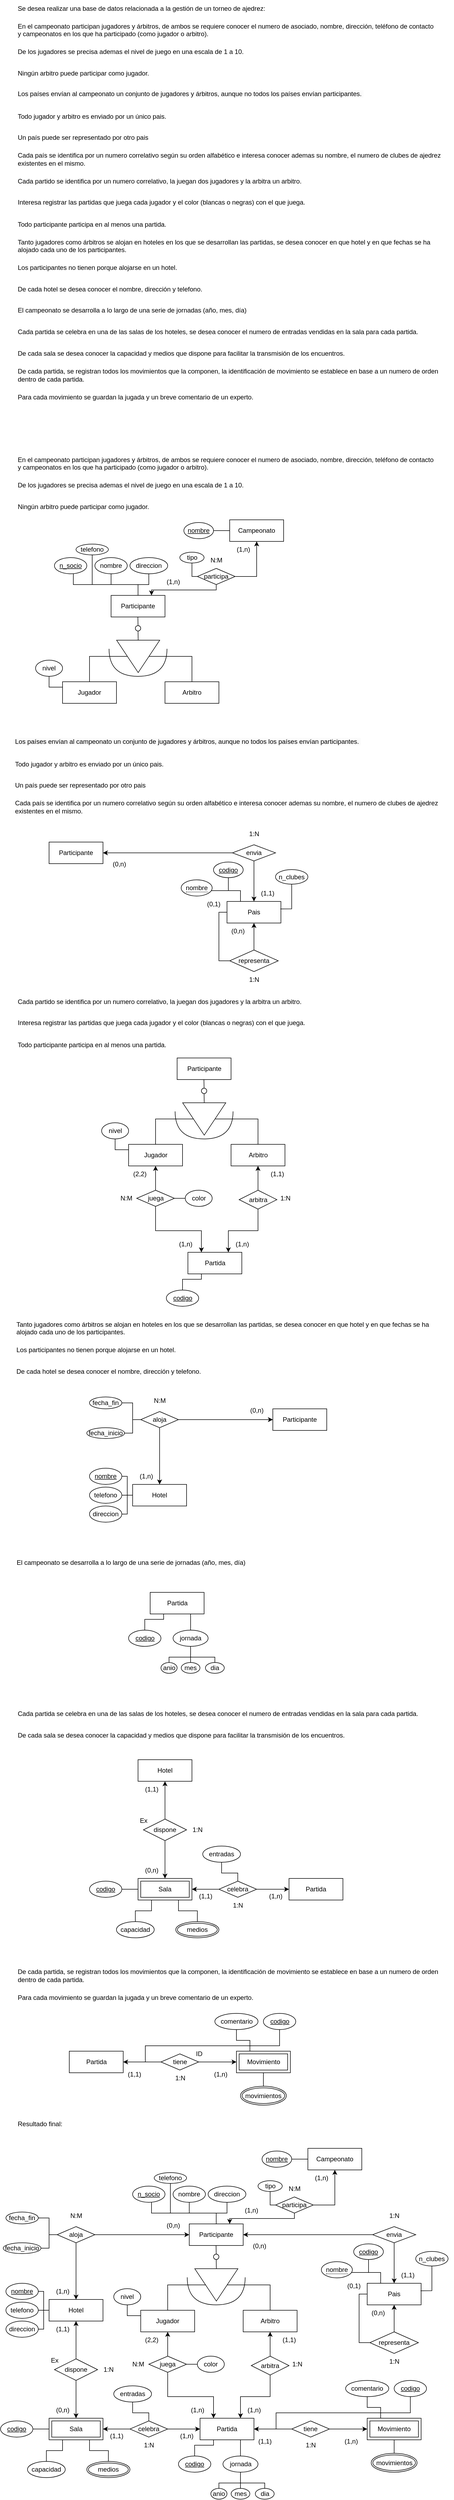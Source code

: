 <mxfile version="25.0.2">
  <diagram id="R2lEEEUBdFMjLlhIrx00" name="Page-1">
    <mxGraphModel dx="1886" dy="2018" grid="1" gridSize="10" guides="1" tooltips="1" connect="1" arrows="1" fold="1" page="1" pageScale="1" pageWidth="850" pageHeight="1100" math="0" shadow="0" extFonts="Permanent Marker^https://fonts.googleapis.com/css?family=Permanent+Marker">
      <root>
        <mxCell id="0" />
        <mxCell id="1" parent="0" />
        <mxCell id="DC3tzMpuyOt5jRQYJL4G-1" value="Hotel" style="whiteSpace=wrap;html=1;align=center;" parent="1" vertex="1">
          <mxGeometry x="100" y="3180" width="100" height="40" as="geometry" />
        </mxCell>
        <mxCell id="DC3tzMpuyOt5jRQYJL4G-2" value="Participante" style="whiteSpace=wrap;html=1;align=center;" parent="1" vertex="1">
          <mxGeometry x="360" y="3040" width="100" height="40" as="geometry" />
        </mxCell>
        <mxCell id="DC3tzMpuyOt5jRQYJL4G-3" value="Jugador" style="whiteSpace=wrap;html=1;align=center;" parent="1" vertex="1">
          <mxGeometry x="270" y="3200" width="100" height="40" as="geometry" />
        </mxCell>
        <mxCell id="DC3tzMpuyOt5jRQYJL4G-4" value="Arbitro" style="whiteSpace=wrap;html=1;align=center;" parent="1" vertex="1">
          <mxGeometry x="460" y="3200" width="100" height="40" as="geometry" />
        </mxCell>
        <mxCell id="DC3tzMpuyOt5jRQYJL4G-50" style="edgeStyle=orthogonalEdgeStyle;rounded=0;orthogonalLoop=1;jettySize=auto;html=1;entryX=0;entryY=0.5;entryDx=0;entryDy=0;endArrow=none;endFill=0;" parent="1" source="DC3tzMpuyOt5jRQYJL4G-5" target="DC3tzMpuyOt5jRQYJL4G-15" edge="1">
          <mxGeometry relative="1" as="geometry">
            <Array as="points">
              <mxPoint x="675" y="3170" />
              <mxPoint x="675" y="3260" />
            </Array>
          </mxGeometry>
        </mxCell>
        <mxCell id="DC3tzMpuyOt5jRQYJL4G-5" value="Pais" style="whiteSpace=wrap;html=1;align=center;" parent="1" vertex="1">
          <mxGeometry x="690" y="3150" width="100" height="40" as="geometry" />
        </mxCell>
        <mxCell id="DC3tzMpuyOt5jRQYJL4G-6" value="Partida" style="whiteSpace=wrap;html=1;align=center;" parent="1" vertex="1">
          <mxGeometry x="380" y="3400" width="100" height="40" as="geometry" />
        </mxCell>
        <mxCell id="DC3tzMpuyOt5jRQYJL4G-7" value="Movimiento" style="shape=ext;margin=3;double=1;whiteSpace=wrap;html=1;align=center;" parent="1" vertex="1">
          <mxGeometry x="690" y="3400" width="100" height="40" as="geometry" />
        </mxCell>
        <mxCell id="DC3tzMpuyOt5jRQYJL4G-8" value="Sala" style="shape=ext;margin=3;double=1;whiteSpace=wrap;html=1;align=center;" parent="1" vertex="1">
          <mxGeometry x="100" y="3400" width="100" height="40" as="geometry" />
        </mxCell>
        <mxCell id="DC3tzMpuyOt5jRQYJL4G-30" style="edgeStyle=orthogonalEdgeStyle;rounded=0;orthogonalLoop=1;jettySize=auto;html=1;entryX=1;entryY=0.5;entryDx=0;entryDy=0;" parent="1" source="DC3tzMpuyOt5jRQYJL4G-9" target="DC3tzMpuyOt5jRQYJL4G-2" edge="1">
          <mxGeometry relative="1" as="geometry" />
        </mxCell>
        <mxCell id="DC3tzMpuyOt5jRQYJL4G-31" style="edgeStyle=orthogonalEdgeStyle;rounded=0;orthogonalLoop=1;jettySize=auto;html=1;entryX=0.5;entryY=0;entryDx=0;entryDy=0;" parent="1" source="DC3tzMpuyOt5jRQYJL4G-9" target="DC3tzMpuyOt5jRQYJL4G-5" edge="1">
          <mxGeometry relative="1" as="geometry" />
        </mxCell>
        <mxCell id="DC3tzMpuyOt5jRQYJL4G-9" value="envia" style="shape=rhombus;perimeter=rhombusPerimeter;whiteSpace=wrap;html=1;align=center;" parent="1" vertex="1">
          <mxGeometry x="700" y="3045" width="80" height="30" as="geometry" />
        </mxCell>
        <mxCell id="DC3tzMpuyOt5jRQYJL4G-34" style="edgeStyle=orthogonalEdgeStyle;rounded=0;orthogonalLoop=1;jettySize=auto;html=1;entryX=0;entryY=0.5;entryDx=0;entryDy=0;" parent="1" source="DC3tzMpuyOt5jRQYJL4G-10" target="DC3tzMpuyOt5jRQYJL4G-2" edge="1">
          <mxGeometry relative="1" as="geometry" />
        </mxCell>
        <mxCell id="DC3tzMpuyOt5jRQYJL4G-35" style="edgeStyle=orthogonalEdgeStyle;rounded=0;orthogonalLoop=1;jettySize=auto;html=1;entryX=0.5;entryY=0;entryDx=0;entryDy=0;" parent="1" source="DC3tzMpuyOt5jRQYJL4G-10" target="DC3tzMpuyOt5jRQYJL4G-1" edge="1">
          <mxGeometry relative="1" as="geometry" />
        </mxCell>
        <mxCell id="DC3tzMpuyOt5jRQYJL4G-10" value="aloja" style="shape=rhombus;perimeter=rhombusPerimeter;whiteSpace=wrap;html=1;align=center;" parent="1" vertex="1">
          <mxGeometry x="115" y="3045" width="70" height="30" as="geometry" />
        </mxCell>
        <mxCell id="DC3tzMpuyOt5jRQYJL4G-32" style="edgeStyle=orthogonalEdgeStyle;rounded=0;orthogonalLoop=1;jettySize=auto;html=1;entryX=0;entryY=0.5;entryDx=0;entryDy=0;" parent="1" source="DC3tzMpuyOt5jRQYJL4G-11" target="DC3tzMpuyOt5jRQYJL4G-7" edge="1">
          <mxGeometry relative="1" as="geometry" />
        </mxCell>
        <mxCell id="DC3tzMpuyOt5jRQYJL4G-33" style="edgeStyle=orthogonalEdgeStyle;rounded=0;orthogonalLoop=1;jettySize=auto;html=1;entryX=1;entryY=0.5;entryDx=0;entryDy=0;" parent="1" source="DC3tzMpuyOt5jRQYJL4G-11" target="DC3tzMpuyOt5jRQYJL4G-6" edge="1">
          <mxGeometry relative="1" as="geometry" />
        </mxCell>
        <mxCell id="DC3tzMpuyOt5jRQYJL4G-11" value="tiene" style="shape=rhombus;perimeter=rhombusPerimeter;whiteSpace=wrap;html=1;align=center;" parent="1" vertex="1">
          <mxGeometry x="550" y="3405" width="70" height="30" as="geometry" />
        </mxCell>
        <mxCell id="DC3tzMpuyOt5jRQYJL4G-36" style="edgeStyle=orthogonalEdgeStyle;rounded=0;orthogonalLoop=1;jettySize=auto;html=1;entryX=0.5;entryY=1;entryDx=0;entryDy=0;" parent="1" source="DC3tzMpuyOt5jRQYJL4G-12" target="DC3tzMpuyOt5jRQYJL4G-1" edge="1">
          <mxGeometry relative="1" as="geometry" />
        </mxCell>
        <mxCell id="DC3tzMpuyOt5jRQYJL4G-37" style="edgeStyle=orthogonalEdgeStyle;rounded=0;orthogonalLoop=1;jettySize=auto;html=1;" parent="1" source="DC3tzMpuyOt5jRQYJL4G-12" target="DC3tzMpuyOt5jRQYJL4G-8" edge="1">
          <mxGeometry relative="1" as="geometry" />
        </mxCell>
        <mxCell id="DC3tzMpuyOt5jRQYJL4G-12" value="dispone" style="shape=rhombus;perimeter=rhombusPerimeter;whiteSpace=wrap;html=1;align=center;" parent="1" vertex="1">
          <mxGeometry x="110" y="3290" width="80" height="40" as="geometry" />
        </mxCell>
        <mxCell id="DC3tzMpuyOt5jRQYJL4G-42" style="edgeStyle=orthogonalEdgeStyle;rounded=0;orthogonalLoop=1;jettySize=auto;html=1;entryX=0.25;entryY=0;entryDx=0;entryDy=0;" parent="1" source="DC3tzMpuyOt5jRQYJL4G-13" target="DC3tzMpuyOt5jRQYJL4G-6" edge="1">
          <mxGeometry relative="1" as="geometry">
            <Array as="points">
              <mxPoint x="320" y="3360" />
              <mxPoint x="405" y="3360" />
            </Array>
          </mxGeometry>
        </mxCell>
        <mxCell id="DC3tzMpuyOt5jRQYJL4G-43" style="edgeStyle=orthogonalEdgeStyle;rounded=0;orthogonalLoop=1;jettySize=auto;html=1;entryX=0.5;entryY=1;entryDx=0;entryDy=0;" parent="1" source="DC3tzMpuyOt5jRQYJL4G-13" target="DC3tzMpuyOt5jRQYJL4G-3" edge="1">
          <mxGeometry relative="1" as="geometry" />
        </mxCell>
        <mxCell id="DC3tzMpuyOt5jRQYJL4G-13" value="juega" style="shape=rhombus;perimeter=rhombusPerimeter;whiteSpace=wrap;html=1;align=center;" parent="1" vertex="1">
          <mxGeometry x="285" y="3285" width="70" height="30" as="geometry" />
        </mxCell>
        <mxCell id="DC3tzMpuyOt5jRQYJL4G-40" style="edgeStyle=orthogonalEdgeStyle;rounded=0;orthogonalLoop=1;jettySize=auto;html=1;entryX=0.5;entryY=1;entryDx=0;entryDy=0;" parent="1" source="DC3tzMpuyOt5jRQYJL4G-14" target="DC3tzMpuyOt5jRQYJL4G-4" edge="1">
          <mxGeometry relative="1" as="geometry" />
        </mxCell>
        <mxCell id="DC3tzMpuyOt5jRQYJL4G-41" style="edgeStyle=orthogonalEdgeStyle;rounded=0;orthogonalLoop=1;jettySize=auto;html=1;entryX=0.75;entryY=0;entryDx=0;entryDy=0;" parent="1" source="DC3tzMpuyOt5jRQYJL4G-14" target="DC3tzMpuyOt5jRQYJL4G-6" edge="1">
          <mxGeometry relative="1" as="geometry" />
        </mxCell>
        <mxCell id="DC3tzMpuyOt5jRQYJL4G-14" value="arbitra" style="shape=rhombus;perimeter=rhombusPerimeter;whiteSpace=wrap;html=1;align=center;" parent="1" vertex="1">
          <mxGeometry x="475" y="3285" width="70" height="35" as="geometry" />
        </mxCell>
        <mxCell id="DC3tzMpuyOt5jRQYJL4G-49" style="edgeStyle=orthogonalEdgeStyle;rounded=0;orthogonalLoop=1;jettySize=auto;html=1;entryX=0.5;entryY=1;entryDx=0;entryDy=0;" parent="1" source="DC3tzMpuyOt5jRQYJL4G-15" target="DC3tzMpuyOt5jRQYJL4G-5" edge="1">
          <mxGeometry relative="1" as="geometry" />
        </mxCell>
        <mxCell id="DC3tzMpuyOt5jRQYJL4G-15" value="representa" style="shape=rhombus;perimeter=rhombusPerimeter;whiteSpace=wrap;html=1;align=center;" parent="1" vertex="1">
          <mxGeometry x="695" y="3240" width="90" height="40" as="geometry" />
        </mxCell>
        <mxCell id="DC3tzMpuyOt5jRQYJL4G-48" style="edgeStyle=orthogonalEdgeStyle;rounded=0;orthogonalLoop=1;jettySize=auto;html=1;entryX=1;entryY=0.5;entryDx=0;entryDy=0;endArrow=none;endFill=0;" parent="1" source="DC3tzMpuyOt5jRQYJL4G-16" target="DC3tzMpuyOt5jRQYJL4G-13" edge="1">
          <mxGeometry relative="1" as="geometry" />
        </mxCell>
        <mxCell id="DC3tzMpuyOt5jRQYJL4G-16" value="color" style="ellipse;whiteSpace=wrap;html=1;align=center;" parent="1" vertex="1">
          <mxGeometry x="375" y="3285" width="50" height="30" as="geometry" />
        </mxCell>
        <mxCell id="DC3tzMpuyOt5jRQYJL4G-47" style="edgeStyle=orthogonalEdgeStyle;rounded=0;orthogonalLoop=1;jettySize=auto;html=1;endArrow=none;endFill=0;" parent="1" source="DC3tzMpuyOt5jRQYJL4G-17" target="DC3tzMpuyOt5jRQYJL4G-2" edge="1">
          <mxGeometry relative="1" as="geometry">
            <Array as="points">
              <mxPoint x="290" y="3020" />
              <mxPoint x="410" y="3020" />
            </Array>
          </mxGeometry>
        </mxCell>
        <mxCell id="DC3tzMpuyOt5jRQYJL4G-17" value="n_socio" style="ellipse;whiteSpace=wrap;html=1;align=center;fontStyle=4;" parent="1" vertex="1">
          <mxGeometry x="255" y="2970" width="60" height="30" as="geometry" />
        </mxCell>
        <mxCell id="DC3tzMpuyOt5jRQYJL4G-46" style="edgeStyle=orthogonalEdgeStyle;rounded=0;orthogonalLoop=1;jettySize=auto;html=1;entryX=0.5;entryY=0;entryDx=0;entryDy=0;endArrow=none;endFill=0;" parent="1" source="DC3tzMpuyOt5jRQYJL4G-18" target="DC3tzMpuyOt5jRQYJL4G-2" edge="1">
          <mxGeometry relative="1" as="geometry">
            <mxPoint x="410" y="3030" as="targetPoint" />
          </mxGeometry>
        </mxCell>
        <mxCell id="DC3tzMpuyOt5jRQYJL4G-18" value="nombre" style="ellipse;whiteSpace=wrap;html=1;align=center;" parent="1" vertex="1">
          <mxGeometry x="330" y="2970" width="60" height="30" as="geometry" />
        </mxCell>
        <mxCell id="DC3tzMpuyOt5jRQYJL4G-45" style="edgeStyle=orthogonalEdgeStyle;rounded=0;orthogonalLoop=1;jettySize=auto;html=1;endArrow=none;endFill=0;" parent="1" source="DC3tzMpuyOt5jRQYJL4G-20" edge="1">
          <mxGeometry relative="1" as="geometry">
            <mxPoint x="410" y="3040" as="targetPoint" />
            <Array as="points">
              <mxPoint x="430" y="3020" />
              <mxPoint x="410" y="3020" />
            </Array>
          </mxGeometry>
        </mxCell>
        <mxCell id="DC3tzMpuyOt5jRQYJL4G-20" value="direccion" style="ellipse;whiteSpace=wrap;html=1;align=center;" parent="1" vertex="1">
          <mxGeometry x="395" y="2970" width="70" height="30" as="geometry" />
        </mxCell>
        <mxCell id="eA0csAcU9w1dY7MmfF_m-80" style="edgeStyle=orthogonalEdgeStyle;rounded=0;orthogonalLoop=1;jettySize=auto;html=1;entryX=0;entryY=0.5;entryDx=0;entryDy=0;endArrow=none;endFill=0;" parent="1" source="DC3tzMpuyOt5jRQYJL4G-21" target="DC3tzMpuyOt5jRQYJL4G-1" edge="1">
          <mxGeometry relative="1" as="geometry">
            <Array as="points">
              <mxPoint x="90" y="3165" />
              <mxPoint x="90" y="3200" />
            </Array>
          </mxGeometry>
        </mxCell>
        <mxCell id="DC3tzMpuyOt5jRQYJL4G-21" value="nombre" style="ellipse;whiteSpace=wrap;html=1;align=center;fontStyle=4;" parent="1" vertex="1">
          <mxGeometry x="20" y="3150" width="60" height="30" as="geometry" />
        </mxCell>
        <mxCell id="eA0csAcU9w1dY7MmfF_m-82" style="edgeStyle=orthogonalEdgeStyle;rounded=0;orthogonalLoop=1;jettySize=auto;html=1;entryX=0;entryY=0.5;entryDx=0;entryDy=0;endArrow=none;endFill=0;" parent="1" source="DC3tzMpuyOt5jRQYJL4G-22" target="DC3tzMpuyOt5jRQYJL4G-1" edge="1">
          <mxGeometry relative="1" as="geometry">
            <Array as="points">
              <mxPoint x="90" y="3235" />
              <mxPoint x="90" y="3200" />
            </Array>
          </mxGeometry>
        </mxCell>
        <mxCell id="DC3tzMpuyOt5jRQYJL4G-22" value="direccion" style="ellipse;whiteSpace=wrap;html=1;align=center;" parent="1" vertex="1">
          <mxGeometry x="20" y="3220" width="60" height="30" as="geometry" />
        </mxCell>
        <mxCell id="eA0csAcU9w1dY7MmfF_m-81" style="edgeStyle=orthogonalEdgeStyle;rounded=0;orthogonalLoop=1;jettySize=auto;html=1;entryX=0;entryY=0.5;entryDx=0;entryDy=0;endArrow=none;endFill=0;" parent="1" source="DC3tzMpuyOt5jRQYJL4G-23" target="DC3tzMpuyOt5jRQYJL4G-1" edge="1">
          <mxGeometry relative="1" as="geometry">
            <Array as="points">
              <mxPoint x="80" y="3200" />
              <mxPoint x="80" y="3200" />
            </Array>
          </mxGeometry>
        </mxCell>
        <mxCell id="DC3tzMpuyOt5jRQYJL4G-23" value="telefono" style="ellipse;whiteSpace=wrap;html=1;align=center;" parent="1" vertex="1">
          <mxGeometry x="20" y="3185" width="60" height="30" as="geometry" />
        </mxCell>
        <mxCell id="DC3tzMpuyOt5jRQYJL4G-44" style="edgeStyle=orthogonalEdgeStyle;rounded=0;orthogonalLoop=1;jettySize=auto;html=1;entryX=0;entryY=0.25;entryDx=0;entryDy=0;endArrow=none;endFill=0;" parent="1" source="DC3tzMpuyOt5jRQYJL4G-24" target="DC3tzMpuyOt5jRQYJL4G-3" edge="1">
          <mxGeometry relative="1" as="geometry" />
        </mxCell>
        <mxCell id="DC3tzMpuyOt5jRQYJL4G-24" value="nivel" style="ellipse;whiteSpace=wrap;html=1;align=center;" parent="1" vertex="1">
          <mxGeometry x="220" y="3160" width="50" height="30" as="geometry" />
        </mxCell>
        <mxCell id="DC3tzMpuyOt5jRQYJL4G-54" style="edgeStyle=orthogonalEdgeStyle;rounded=0;orthogonalLoop=1;jettySize=auto;html=1;entryX=0.5;entryY=0;entryDx=0;entryDy=0;endArrow=none;endFill=0;" parent="1" source="DC3tzMpuyOt5jRQYJL4G-25" target="DC3tzMpuyOt5jRQYJL4G-29" edge="1">
          <mxGeometry relative="1" as="geometry" />
        </mxCell>
        <mxCell id="DC3tzMpuyOt5jRQYJL4G-25" value="entradas" style="ellipse;whiteSpace=wrap;html=1;align=center;" parent="1" vertex="1">
          <mxGeometry x="220" y="3340" width="70" height="30" as="geometry" />
        </mxCell>
        <mxCell id="DC3tzMpuyOt5jRQYJL4G-63" style="edgeStyle=orthogonalEdgeStyle;rounded=0;orthogonalLoop=1;jettySize=auto;html=1;entryX=0;entryY=0.5;entryDx=0;entryDy=0;endArrow=none;endFill=0;" parent="1" source="DC3tzMpuyOt5jRQYJL4G-26" target="DC3tzMpuyOt5jRQYJL4G-8" edge="1">
          <mxGeometry relative="1" as="geometry" />
        </mxCell>
        <mxCell id="DC3tzMpuyOt5jRQYJL4G-26" value="codigo" style="ellipse;whiteSpace=wrap;html=1;align=center;fontStyle=4;" parent="1" vertex="1">
          <mxGeometry x="10" y="3405" width="60" height="30" as="geometry" />
        </mxCell>
        <mxCell id="DC3tzMpuyOt5jRQYJL4G-64" style="edgeStyle=orthogonalEdgeStyle;rounded=0;orthogonalLoop=1;jettySize=auto;html=1;entryX=0.25;entryY=1;entryDx=0;entryDy=0;endArrow=none;endFill=0;" parent="1" source="DC3tzMpuyOt5jRQYJL4G-27" target="DC3tzMpuyOt5jRQYJL4G-8" edge="1">
          <mxGeometry relative="1" as="geometry" />
        </mxCell>
        <mxCell id="DC3tzMpuyOt5jRQYJL4G-27" value="capacidad" style="ellipse;whiteSpace=wrap;html=1;align=center;" parent="1" vertex="1">
          <mxGeometry x="60" y="3480" width="70" height="30" as="geometry" />
        </mxCell>
        <mxCell id="DC3tzMpuyOt5jRQYJL4G-65" style="edgeStyle=orthogonalEdgeStyle;rounded=0;orthogonalLoop=1;jettySize=auto;html=1;entryX=0.75;entryY=1;entryDx=0;entryDy=0;endArrow=none;endFill=0;" parent="1" source="DC3tzMpuyOt5jRQYJL4G-28" target="DC3tzMpuyOt5jRQYJL4G-8" edge="1">
          <mxGeometry relative="1" as="geometry" />
        </mxCell>
        <mxCell id="DC3tzMpuyOt5jRQYJL4G-28" value="medios" style="ellipse;shape=doubleEllipse;margin=3;whiteSpace=wrap;html=1;align=center;" parent="1" vertex="1">
          <mxGeometry x="170" y="3480" width="80" height="30" as="geometry" />
        </mxCell>
        <mxCell id="DC3tzMpuyOt5jRQYJL4G-38" style="edgeStyle=orthogonalEdgeStyle;rounded=0;orthogonalLoop=1;jettySize=auto;html=1;entryX=1;entryY=0.5;entryDx=0;entryDy=0;" parent="1" source="DC3tzMpuyOt5jRQYJL4G-29" target="DC3tzMpuyOt5jRQYJL4G-8" edge="1">
          <mxGeometry relative="1" as="geometry" />
        </mxCell>
        <mxCell id="DC3tzMpuyOt5jRQYJL4G-39" style="edgeStyle=orthogonalEdgeStyle;rounded=0;orthogonalLoop=1;jettySize=auto;html=1;entryX=0;entryY=0.5;entryDx=0;entryDy=0;" parent="1" source="DC3tzMpuyOt5jRQYJL4G-29" target="DC3tzMpuyOt5jRQYJL4G-6" edge="1">
          <mxGeometry relative="1" as="geometry" />
        </mxCell>
        <mxCell id="DC3tzMpuyOt5jRQYJL4G-29" value="celebra" style="shape=rhombus;perimeter=rhombusPerimeter;whiteSpace=wrap;html=1;align=center;" parent="1" vertex="1">
          <mxGeometry x="250" y="3405" width="70" height="30" as="geometry" />
        </mxCell>
        <mxCell id="DC3tzMpuyOt5jRQYJL4G-62" style="edgeStyle=orthogonalEdgeStyle;rounded=0;orthogonalLoop=1;jettySize=auto;html=1;entryX=0.25;entryY=1;entryDx=0;entryDy=0;endArrow=none;endFill=0;" parent="1" source="DC3tzMpuyOt5jRQYJL4G-52" target="DC3tzMpuyOt5jRQYJL4G-6" edge="1">
          <mxGeometry relative="1" as="geometry" />
        </mxCell>
        <mxCell id="DC3tzMpuyOt5jRQYJL4G-52" value="codigo" style="ellipse;whiteSpace=wrap;html=1;align=center;fontStyle=4;" parent="1" vertex="1">
          <mxGeometry x="340" y="3470" width="60" height="30" as="geometry" />
        </mxCell>
        <mxCell id="DC3tzMpuyOt5jRQYJL4G-61" style="edgeStyle=orthogonalEdgeStyle;rounded=0;orthogonalLoop=1;jettySize=auto;html=1;entryX=0.5;entryY=1;entryDx=0;entryDy=0;endArrow=none;endFill=0;" parent="1" source="DC3tzMpuyOt5jRQYJL4G-55" target="DC3tzMpuyOt5jRQYJL4G-7" edge="1">
          <mxGeometry relative="1" as="geometry" />
        </mxCell>
        <mxCell id="DC3tzMpuyOt5jRQYJL4G-55" value="movimientos" style="ellipse;shape=doubleEllipse;margin=3;whiteSpace=wrap;html=1;align=center;" parent="1" vertex="1">
          <mxGeometry x="697.5" y="3465" width="85" height="35" as="geometry" />
        </mxCell>
        <mxCell id="DC3tzMpuyOt5jRQYJL4G-58" style="edgeStyle=orthogonalEdgeStyle;rounded=0;orthogonalLoop=1;jettySize=auto;html=1;endArrow=none;endFill=0;" parent="1" source="DC3tzMpuyOt5jRQYJL4G-56" edge="1">
          <mxGeometry relative="1" as="geometry">
            <mxPoint x="520" y="3420" as="targetPoint" />
            <Array as="points">
              <mxPoint x="770" y="3390" />
              <mxPoint x="521" y="3390" />
            </Array>
          </mxGeometry>
        </mxCell>
        <mxCell id="DC3tzMpuyOt5jRQYJL4G-56" value="codigo" style="ellipse;whiteSpace=wrap;html=1;align=center;fontStyle=4;" parent="1" vertex="1">
          <mxGeometry x="740" y="3330" width="60" height="30" as="geometry" />
        </mxCell>
        <mxCell id="DC3tzMpuyOt5jRQYJL4G-60" style="edgeStyle=orthogonalEdgeStyle;rounded=0;orthogonalLoop=1;jettySize=auto;html=1;entryX=0.25;entryY=0;entryDx=0;entryDy=0;endArrow=none;endFill=0;" parent="1" source="DC3tzMpuyOt5jRQYJL4G-57" target="DC3tzMpuyOt5jRQYJL4G-7" edge="1">
          <mxGeometry relative="1" as="geometry" />
        </mxCell>
        <mxCell id="DC3tzMpuyOt5jRQYJL4G-57" value="comentario" style="ellipse;whiteSpace=wrap;html=1;align=center;" parent="1" vertex="1">
          <mxGeometry x="650" y="3330" width="80" height="30" as="geometry" />
        </mxCell>
        <mxCell id="eA0csAcU9w1dY7MmfF_m-5" style="edgeStyle=orthogonalEdgeStyle;rounded=0;orthogonalLoop=1;jettySize=auto;html=1;endArrow=none;endFill=0;" parent="1" source="eA0csAcU9w1dY7MmfF_m-1" target="DC3tzMpuyOt5jRQYJL4G-3" edge="1">
          <mxGeometry relative="1" as="geometry" />
        </mxCell>
        <mxCell id="eA0csAcU9w1dY7MmfF_m-6" style="edgeStyle=orthogonalEdgeStyle;rounded=0;orthogonalLoop=1;jettySize=auto;html=1;entryX=0.5;entryY=0;entryDx=0;entryDy=0;endArrow=none;endFill=0;" parent="1" source="eA0csAcU9w1dY7MmfF_m-1" target="DC3tzMpuyOt5jRQYJL4G-4" edge="1">
          <mxGeometry relative="1" as="geometry" />
        </mxCell>
        <mxCell id="eA0csAcU9w1dY7MmfF_m-1" value="" style="triangle;whiteSpace=wrap;html=1;direction=south;" parent="1" vertex="1">
          <mxGeometry x="370.26" y="3123" width="80" height="60" as="geometry" />
        </mxCell>
        <mxCell id="eA0csAcU9w1dY7MmfF_m-3" value="" style="ellipse;whiteSpace=wrap;html=1;" parent="1" vertex="1">
          <mxGeometry x="405" y="3096" width="10" height="10" as="geometry" />
        </mxCell>
        <mxCell id="eA0csAcU9w1dY7MmfF_m-4" value="" style="curved=1;endArrow=none;html=1;rounded=0;edgeStyle=orthogonalEdgeStyle;endFill=0;" parent="1" edge="1">
          <mxGeometry width="50" height="50" relative="1" as="geometry">
            <mxPoint x="356.24" y="3139" as="sourcePoint" />
            <mxPoint x="463.74" y="3139" as="targetPoint" />
            <Array as="points">
              <mxPoint x="463.24" y="3190" />
            </Array>
          </mxGeometry>
        </mxCell>
        <mxCell id="eA0csAcU9w1dY7MmfF_m-10" style="edgeStyle=orthogonalEdgeStyle;rounded=0;orthogonalLoop=1;jettySize=auto;html=1;entryX=0.497;entryY=1.058;entryDx=0;entryDy=0;entryPerimeter=0;endArrow=none;endFill=0;exitX=0.5;exitY=0;exitDx=0;exitDy=0;" parent="1" source="eA0csAcU9w1dY7MmfF_m-3" edge="1">
          <mxGeometry relative="1" as="geometry">
            <mxPoint x="410" y="3094" as="sourcePoint" />
            <mxPoint x="409.7" y="3080.32" as="targetPoint" />
          </mxGeometry>
        </mxCell>
        <mxCell id="eA0csAcU9w1dY7MmfF_m-12" style="edgeStyle=orthogonalEdgeStyle;rounded=0;orthogonalLoop=1;jettySize=auto;html=1;endArrow=none;endFill=0;exitX=0.5;exitY=1;exitDx=0;exitDy=0;entryX=0;entryY=0.5;entryDx=0;entryDy=0;" parent="1" source="eA0csAcU9w1dY7MmfF_m-3" target="eA0csAcU9w1dY7MmfF_m-1" edge="1">
          <mxGeometry relative="1" as="geometry">
            <mxPoint x="410" y="3110" as="sourcePoint" />
            <mxPoint x="410" y="3120" as="targetPoint" />
          </mxGeometry>
        </mxCell>
        <mxCell id="eA0csAcU9w1dY7MmfF_m-13" value="(0,n)" style="text;html=1;align=center;verticalAlign=middle;resizable=0;points=[];autosize=1;strokeColor=none;fillColor=none;" parent="1" vertex="1">
          <mxGeometry x="465" y="3066" width="50" height="30" as="geometry" />
        </mxCell>
        <mxCell id="eA0csAcU9w1dY7MmfF_m-14" value="(1,1)" style="text;html=1;align=center;verticalAlign=middle;resizable=0;points=[];autosize=1;strokeColor=none;fillColor=none;" parent="1" vertex="1">
          <mxGeometry x="740" y="3120" width="50" height="30" as="geometry" />
        </mxCell>
        <mxCell id="eA0csAcU9w1dY7MmfF_m-15" value="1:N" style="text;html=1;align=center;verticalAlign=middle;resizable=0;points=[];autosize=1;strokeColor=none;fillColor=none;" parent="1" vertex="1">
          <mxGeometry x="720" y="3010" width="40" height="30" as="geometry" />
        </mxCell>
        <mxCell id="eA0csAcU9w1dY7MmfF_m-16" value="(0,1)" style="text;html=1;align=center;verticalAlign=middle;resizable=0;points=[];autosize=1;strokeColor=none;fillColor=none;" parent="1" vertex="1">
          <mxGeometry x="640" y="3140" width="50" height="30" as="geometry" />
        </mxCell>
        <mxCell id="eA0csAcU9w1dY7MmfF_m-17" value="(0,n)" style="text;html=1;align=center;verticalAlign=middle;resizable=0;points=[];autosize=1;strokeColor=none;fillColor=none;" parent="1" vertex="1">
          <mxGeometry x="685" y="3190" width="50" height="30" as="geometry" />
        </mxCell>
        <mxCell id="eA0csAcU9w1dY7MmfF_m-18" value="1:N" style="text;html=1;align=center;verticalAlign=middle;resizable=0;points=[];autosize=1;strokeColor=none;fillColor=none;" parent="1" vertex="1">
          <mxGeometry x="720" y="3280" width="40" height="30" as="geometry" />
        </mxCell>
        <mxCell id="eA0csAcU9w1dY7MmfF_m-19" value="(1,1)" style="text;html=1;align=center;verticalAlign=middle;resizable=0;points=[];autosize=1;strokeColor=none;fillColor=none;" parent="1" vertex="1">
          <mxGeometry x="100" y="3220" width="50" height="30" as="geometry" />
        </mxCell>
        <mxCell id="eA0csAcU9w1dY7MmfF_m-20" value="(0,n)" style="text;html=1;align=center;verticalAlign=middle;resizable=0;points=[];autosize=1;strokeColor=none;fillColor=none;" parent="1" vertex="1">
          <mxGeometry x="100" y="3370" width="50" height="30" as="geometry" />
        </mxCell>
        <mxCell id="eA0csAcU9w1dY7MmfF_m-21" value="Ex" style="text;html=1;align=center;verticalAlign=middle;resizable=0;points=[];autosize=1;strokeColor=none;fillColor=none;" parent="1" vertex="1">
          <mxGeometry x="90" y="3278" width="40" height="30" as="geometry" />
        </mxCell>
        <mxCell id="eA0csAcU9w1dY7MmfF_m-22" value="(1,n)" style="text;html=1;align=center;verticalAlign=middle;resizable=0;points=[];autosize=1;strokeColor=none;fillColor=none;" parent="1" vertex="1">
          <mxGeometry x="100" y="3150" width="50" height="30" as="geometry" />
        </mxCell>
        <mxCell id="eA0csAcU9w1dY7MmfF_m-23" value="(0,n)" style="text;html=1;align=center;verticalAlign=middle;resizable=0;points=[];autosize=1;strokeColor=none;fillColor=none;" parent="1" vertex="1">
          <mxGeometry x="305" y="3028" width="50" height="30" as="geometry" />
        </mxCell>
        <mxCell id="eA0csAcU9w1dY7MmfF_m-24" value="N:M" style="text;html=1;align=center;verticalAlign=middle;resizable=0;points=[];autosize=1;strokeColor=none;fillColor=none;" parent="1" vertex="1">
          <mxGeometry x="125" y="3010" width="50" height="30" as="geometry" />
        </mxCell>
        <mxCell id="eA0csAcU9w1dY7MmfF_m-25" value="(1,1)" style="text;html=1;align=center;verticalAlign=middle;resizable=0;points=[];autosize=1;strokeColor=none;fillColor=none;" parent="1" vertex="1">
          <mxGeometry x="520" y="3240" width="50" height="30" as="geometry" />
        </mxCell>
        <mxCell id="eA0csAcU9w1dY7MmfF_m-26" value="(1,n)" style="text;html=1;align=center;verticalAlign=middle;resizable=0;points=[];autosize=1;strokeColor=none;fillColor=none;" parent="1" vertex="1">
          <mxGeometry x="455" y="3370" width="50" height="30" as="geometry" />
        </mxCell>
        <mxCell id="eA0csAcU9w1dY7MmfF_m-27" value="1:N" style="text;html=1;align=center;verticalAlign=middle;resizable=0;points=[];autosize=1;strokeColor=none;fillColor=none;" parent="1" vertex="1">
          <mxGeometry x="540" y="3285" width="40" height="30" as="geometry" />
        </mxCell>
        <mxCell id="eA0csAcU9w1dY7MmfF_m-28" value="(1,1)" style="text;html=1;align=center;verticalAlign=middle;resizable=0;points=[];autosize=1;strokeColor=none;fillColor=none;" parent="1" vertex="1">
          <mxGeometry x="475" y="3428" width="50" height="30" as="geometry" />
        </mxCell>
        <mxCell id="eA0csAcU9w1dY7MmfF_m-29" value="(1,n)" style="text;html=1;align=center;verticalAlign=middle;resizable=0;points=[];autosize=1;strokeColor=none;fillColor=none;" parent="1" vertex="1">
          <mxGeometry x="635" y="3428" width="50" height="30" as="geometry" />
        </mxCell>
        <mxCell id="eA0csAcU9w1dY7MmfF_m-30" value="1:N" style="text;html=1;align=center;verticalAlign=middle;resizable=0;points=[];autosize=1;strokeColor=none;fillColor=none;" parent="1" vertex="1">
          <mxGeometry x="565" y="3435" width="40" height="30" as="geometry" />
        </mxCell>
        <mxCell id="eA0csAcU9w1dY7MmfF_m-31" value="(1,n)" style="text;html=1;align=center;verticalAlign=middle;resizable=0;points=[];autosize=1;strokeColor=none;fillColor=none;" parent="1" vertex="1">
          <mxGeometry x="330" y="3418" width="50" height="30" as="geometry" />
        </mxCell>
        <mxCell id="eA0csAcU9w1dY7MmfF_m-32" value="(1,1)" style="text;html=1;align=center;verticalAlign=middle;resizable=0;points=[];autosize=1;strokeColor=none;fillColor=none;" parent="1" vertex="1">
          <mxGeometry x="200" y="3418" width="50" height="30" as="geometry" />
        </mxCell>
        <mxCell id="eA0csAcU9w1dY7MmfF_m-33" value="1:N" style="text;html=1;align=center;verticalAlign=middle;resizable=0;points=[];autosize=1;strokeColor=none;fillColor=none;" parent="1" vertex="1">
          <mxGeometry x="265" y="3435" width="40" height="30" as="geometry" />
        </mxCell>
        <mxCell id="eA0csAcU9w1dY7MmfF_m-35" value="1:N" style="text;html=1;align=center;verticalAlign=middle;resizable=0;points=[];autosize=1;strokeColor=none;fillColor=none;" parent="1" vertex="1">
          <mxGeometry x="190" y="3295" width="40" height="30" as="geometry" />
        </mxCell>
        <mxCell id="eA0csAcU9w1dY7MmfF_m-36" value="n_clubes" style="ellipse;whiteSpace=wrap;html=1;align=center;" parent="1" vertex="1">
          <mxGeometry x="780" y="3091" width="60" height="27" as="geometry" />
        </mxCell>
        <mxCell id="eA0csAcU9w1dY7MmfF_m-37" style="edgeStyle=orthogonalEdgeStyle;rounded=0;orthogonalLoop=1;jettySize=auto;html=1;entryX=0.99;entryY=0.346;entryDx=0;entryDy=0;entryPerimeter=0;endArrow=none;endFill=0;" parent="1" source="eA0csAcU9w1dY7MmfF_m-36" target="DC3tzMpuyOt5jRQYJL4G-5" edge="1">
          <mxGeometry relative="1" as="geometry" />
        </mxCell>
        <mxCell id="eA0csAcU9w1dY7MmfF_m-42" value="Campeonato" style="whiteSpace=wrap;html=1;align=center;" parent="1" vertex="1">
          <mxGeometry x="580" y="2900" width="100" height="40" as="geometry" />
        </mxCell>
        <mxCell id="eA0csAcU9w1dY7MmfF_m-45" value="nombre" style="ellipse;whiteSpace=wrap;html=1;align=center;fontStyle=4;" parent="1" vertex="1">
          <mxGeometry x="495" y="2905" width="55" height="30" as="geometry" />
        </mxCell>
        <mxCell id="eA0csAcU9w1dY7MmfF_m-47" style="edgeStyle=orthogonalEdgeStyle;rounded=0;orthogonalLoop=1;jettySize=auto;html=1;entryX=0.5;entryY=1;entryDx=0;entryDy=0;" parent="1" source="eA0csAcU9w1dY7MmfF_m-46" target="eA0csAcU9w1dY7MmfF_m-42" edge="1">
          <mxGeometry relative="1" as="geometry">
            <Array as="points">
              <mxPoint x="630" y="3005" />
              <mxPoint x="630" y="2940" />
            </Array>
          </mxGeometry>
        </mxCell>
        <mxCell id="eA0csAcU9w1dY7MmfF_m-49" style="edgeStyle=orthogonalEdgeStyle;rounded=0;orthogonalLoop=1;jettySize=auto;html=1;entryX=0.75;entryY=0;entryDx=0;entryDy=0;" parent="1" source="eA0csAcU9w1dY7MmfF_m-46" target="DC3tzMpuyOt5jRQYJL4G-2" edge="1">
          <mxGeometry relative="1" as="geometry">
            <Array as="points">
              <mxPoint x="555" y="3030" />
              <mxPoint x="435" y="3030" />
            </Array>
          </mxGeometry>
        </mxCell>
        <mxCell id="eA0csAcU9w1dY7MmfF_m-46" value="participa" style="shape=rhombus;perimeter=rhombusPerimeter;whiteSpace=wrap;html=1;align=center;" parent="1" vertex="1">
          <mxGeometry x="520" y="2990" width="70" height="30" as="geometry" />
        </mxCell>
        <mxCell id="eA0csAcU9w1dY7MmfF_m-50" style="edgeStyle=orthogonalEdgeStyle;rounded=0;orthogonalLoop=1;jettySize=auto;html=1;entryX=0;entryY=0.5;entryDx=0;entryDy=0;endArrow=none;endFill=0;" parent="1" source="eA0csAcU9w1dY7MmfF_m-45" target="eA0csAcU9w1dY7MmfF_m-42" edge="1">
          <mxGeometry relative="1" as="geometry" />
        </mxCell>
        <mxCell id="eA0csAcU9w1dY7MmfF_m-51" value="(1,n)" style="text;html=1;align=center;verticalAlign=middle;resizable=0;points=[];autosize=1;strokeColor=none;fillColor=none;" parent="1" vertex="1">
          <mxGeometry x="580" y="2940" width="50" height="30" as="geometry" />
        </mxCell>
        <mxCell id="eA0csAcU9w1dY7MmfF_m-52" value="(1,n)" style="text;html=1;align=center;verticalAlign=middle;resizable=0;points=[];autosize=1;strokeColor=none;fillColor=none;" parent="1" vertex="1">
          <mxGeometry x="450" y="3000" width="50" height="30" as="geometry" />
        </mxCell>
        <mxCell id="eA0csAcU9w1dY7MmfF_m-53" value="N:M" style="text;html=1;align=center;verticalAlign=middle;resizable=0;points=[];autosize=1;strokeColor=none;fillColor=none;" parent="1" vertex="1">
          <mxGeometry x="530" y="2960" width="50" height="30" as="geometry" />
        </mxCell>
        <mxCell id="eA0csAcU9w1dY7MmfF_m-55" style="edgeStyle=orthogonalEdgeStyle;rounded=0;orthogonalLoop=1;jettySize=auto;html=1;entryX=0;entryY=0.5;entryDx=0;entryDy=0;endArrow=none;endFill=0;" parent="1" source="eA0csAcU9w1dY7MmfF_m-54" target="eA0csAcU9w1dY7MmfF_m-46" edge="1">
          <mxGeometry relative="1" as="geometry">
            <Array as="points">
              <mxPoint x="510" y="3005" />
            </Array>
          </mxGeometry>
        </mxCell>
        <mxCell id="eA0csAcU9w1dY7MmfF_m-54" value="tipo" style="ellipse;whiteSpace=wrap;html=1;align=center;" parent="1" vertex="1">
          <mxGeometry x="487.5" y="2960" width="45" height="20" as="geometry" />
        </mxCell>
        <mxCell id="eA0csAcU9w1dY7MmfF_m-60" style="edgeStyle=orthogonalEdgeStyle;rounded=0;orthogonalLoop=1;jettySize=auto;html=1;entryX=0.25;entryY=0;entryDx=0;entryDy=0;endArrow=none;endFill=0;" parent="1" source="eA0csAcU9w1dY7MmfF_m-57" target="DC3tzMpuyOt5jRQYJL4G-5" edge="1">
          <mxGeometry relative="1" as="geometry">
            <Array as="points">
              <mxPoint x="692" y="3130" />
              <mxPoint x="715" y="3130" />
            </Array>
          </mxGeometry>
        </mxCell>
        <mxCell id="eA0csAcU9w1dY7MmfF_m-57" value="codigo" style="ellipse;whiteSpace=wrap;html=1;align=center;fontStyle=4;" parent="1" vertex="1">
          <mxGeometry x="665" y="3077" width="55" height="29" as="geometry" />
        </mxCell>
        <mxCell id="eA0csAcU9w1dY7MmfF_m-61" style="edgeStyle=orthogonalEdgeStyle;rounded=0;orthogonalLoop=1;jettySize=auto;html=1;entryX=0.25;entryY=0;entryDx=0;entryDy=0;endArrow=none;endFill=0;" parent="1" source="eA0csAcU9w1dY7MmfF_m-59" target="DC3tzMpuyOt5jRQYJL4G-5" edge="1">
          <mxGeometry relative="1" as="geometry">
            <Array as="points">
              <mxPoint x="715" y="3130" />
            </Array>
          </mxGeometry>
        </mxCell>
        <mxCell id="eA0csAcU9w1dY7MmfF_m-59" value="&lt;span style=&quot;border-bottom: 1px dotted&quot;&gt;nombre&lt;/span&gt;" style="ellipse;whiteSpace=wrap;html=1;align=center;" parent="1" vertex="1">
          <mxGeometry x="605" y="3110" width="57.5" height="30" as="geometry" />
        </mxCell>
        <mxCell id="eA0csAcU9w1dY7MmfF_m-66" style="edgeStyle=orthogonalEdgeStyle;rounded=0;orthogonalLoop=1;jettySize=auto;html=1;entryX=0;entryY=0.5;entryDx=0;entryDy=0;endArrow=none;endFill=0;" parent="1" source="eA0csAcU9w1dY7MmfF_m-62" target="DC3tzMpuyOt5jRQYJL4G-10" edge="1">
          <mxGeometry relative="1" as="geometry">
            <Array as="points">
              <mxPoint x="100" y="3085" />
              <mxPoint x="100" y="3060" />
            </Array>
          </mxGeometry>
        </mxCell>
        <mxCell id="eA0csAcU9w1dY7MmfF_m-62" value="fecha_inicio" style="ellipse;whiteSpace=wrap;html=1;align=center;" parent="1" vertex="1">
          <mxGeometry x="15" y="3075" width="70" height="20" as="geometry" />
        </mxCell>
        <mxCell id="eA0csAcU9w1dY7MmfF_m-64" style="edgeStyle=orthogonalEdgeStyle;rounded=0;orthogonalLoop=1;jettySize=auto;html=1;entryX=0;entryY=0.5;entryDx=0;entryDy=0;endArrow=none;endFill=0;" parent="1" source="eA0csAcU9w1dY7MmfF_m-63" target="DC3tzMpuyOt5jRQYJL4G-10" edge="1">
          <mxGeometry relative="1" as="geometry">
            <Array as="points">
              <mxPoint x="100" y="3029" />
              <mxPoint x="100" y="3060" />
            </Array>
          </mxGeometry>
        </mxCell>
        <mxCell id="eA0csAcU9w1dY7MmfF_m-63" value="fecha_fin" style="ellipse;whiteSpace=wrap;html=1;align=center;" parent="1" vertex="1">
          <mxGeometry x="20" y="3018" width="60" height="22" as="geometry" />
        </mxCell>
        <mxCell id="eA0csAcU9w1dY7MmfF_m-69" style="edgeStyle=orthogonalEdgeStyle;rounded=0;orthogonalLoop=1;jettySize=auto;html=1;entryX=0.75;entryY=1;entryDx=0;entryDy=0;endArrow=none;endFill=0;" parent="1" source="eA0csAcU9w1dY7MmfF_m-67" target="DC3tzMpuyOt5jRQYJL4G-6" edge="1">
          <mxGeometry relative="1" as="geometry" />
        </mxCell>
        <mxCell id="eA0csAcU9w1dY7MmfF_m-67" value="jornada" style="ellipse;whiteSpace=wrap;html=1;align=center;" parent="1" vertex="1">
          <mxGeometry x="422.5" y="3470" width="65" height="30" as="geometry" />
        </mxCell>
        <mxCell id="eA0csAcU9w1dY7MmfF_m-77" style="edgeStyle=orthogonalEdgeStyle;rounded=0;orthogonalLoop=1;jettySize=auto;html=1;entryX=0.5;entryY=1;entryDx=0;entryDy=0;endArrow=none;endFill=0;" parent="1" source="eA0csAcU9w1dY7MmfF_m-70" target="eA0csAcU9w1dY7MmfF_m-67" edge="1">
          <mxGeometry relative="1" as="geometry">
            <Array as="points">
              <mxPoint x="415" y="3520" />
              <mxPoint x="455" y="3520" />
            </Array>
          </mxGeometry>
        </mxCell>
        <mxCell id="eA0csAcU9w1dY7MmfF_m-70" value="anio" style="ellipse;whiteSpace=wrap;html=1;align=center;" parent="1" vertex="1">
          <mxGeometry x="400" y="3530" width="30" height="20" as="geometry" />
        </mxCell>
        <mxCell id="eA0csAcU9w1dY7MmfF_m-75" style="edgeStyle=orthogonalEdgeStyle;rounded=0;orthogonalLoop=1;jettySize=auto;html=1;entryX=0.5;entryY=1;entryDx=0;entryDy=0;endArrow=none;endFill=0;" parent="1" source="eA0csAcU9w1dY7MmfF_m-71" target="eA0csAcU9w1dY7MmfF_m-67" edge="1">
          <mxGeometry relative="1" as="geometry">
            <Array as="points">
              <mxPoint x="455" y="3520" />
              <mxPoint x="455" y="3520" />
            </Array>
          </mxGeometry>
        </mxCell>
        <mxCell id="eA0csAcU9w1dY7MmfF_m-71" value="mes" style="ellipse;whiteSpace=wrap;html=1;align=center;" parent="1" vertex="1">
          <mxGeometry x="437.63" y="3530" width="34.74" height="20" as="geometry" />
        </mxCell>
        <mxCell id="eA0csAcU9w1dY7MmfF_m-74" style="edgeStyle=orthogonalEdgeStyle;rounded=0;orthogonalLoop=1;jettySize=auto;html=1;entryX=0.5;entryY=1;entryDx=0;entryDy=0;endArrow=none;endFill=0;" parent="1" source="eA0csAcU9w1dY7MmfF_m-72" target="eA0csAcU9w1dY7MmfF_m-67" edge="1">
          <mxGeometry relative="1" as="geometry">
            <Array as="points">
              <mxPoint x="500" y="3520" />
              <mxPoint x="455" y="3520" />
            </Array>
          </mxGeometry>
        </mxCell>
        <mxCell id="eA0csAcU9w1dY7MmfF_m-72" value="dia" style="ellipse;whiteSpace=wrap;html=1;align=center;" parent="1" vertex="1">
          <mxGeometry x="482.5" y="3530" width="35" height="20" as="geometry" />
        </mxCell>
        <mxCell id="eA0csAcU9w1dY7MmfF_m-79" style="edgeStyle=orthogonalEdgeStyle;rounded=0;orthogonalLoop=1;jettySize=auto;html=1;entryX=0.5;entryY=0;entryDx=0;entryDy=0;endArrow=none;endFill=0;" parent="1" source="eA0csAcU9w1dY7MmfF_m-78" target="DC3tzMpuyOt5jRQYJL4G-2" edge="1">
          <mxGeometry relative="1" as="geometry">
            <Array as="points">
              <mxPoint x="325" y="3020" />
              <mxPoint x="410" y="3020" />
            </Array>
          </mxGeometry>
        </mxCell>
        <mxCell id="eA0csAcU9w1dY7MmfF_m-78" value="telefono" style="ellipse;whiteSpace=wrap;html=1;align=center;" parent="1" vertex="1">
          <mxGeometry x="295" y="2945" width="60" height="20" as="geometry" />
        </mxCell>
        <mxCell id="eA0csAcU9w1dY7MmfF_m-83" value="(1,n)" style="text;html=1;align=center;verticalAlign=middle;resizable=0;points=[];autosize=1;strokeColor=none;fillColor=none;" parent="1" vertex="1">
          <mxGeometry x="350" y="3370" width="50" height="30" as="geometry" />
        </mxCell>
        <mxCell id="eA0csAcU9w1dY7MmfF_m-84" value="(2,2)" style="text;html=1;align=center;verticalAlign=middle;resizable=0;points=[];autosize=1;strokeColor=none;fillColor=none;" parent="1" vertex="1">
          <mxGeometry x="265" y="3240" width="50" height="30" as="geometry" />
        </mxCell>
        <mxCell id="eA0csAcU9w1dY7MmfF_m-86" value="N:M" style="text;html=1;align=center;verticalAlign=middle;resizable=0;points=[];autosize=1;strokeColor=none;fillColor=none;" parent="1" vertex="1">
          <mxGeometry x="240" y="3285" width="50" height="30" as="geometry" />
        </mxCell>
        <mxCell id="eA0csAcU9w1dY7MmfF_m-87" value="Se desea realizar una base de datos relacionada a la gestión de un torneo de ajedrez:" style="text;align=left;verticalAlign=middle;resizable=0;points=[];autosize=1;strokeColor=none;fillColor=none;" parent="1" vertex="1">
          <mxGeometry x="40" y="-1080" width="480" height="30" as="geometry" />
        </mxCell>
        <mxCell id="eA0csAcU9w1dY7MmfF_m-88" value="En el campeonato participan jugadores y árbitros, de ambos se requiere conocer el numero de asociado, nombre, dirección, teléfono de contacto &#xa;y campeonatos en los que ha participado (como jugador o arbitro)." style="text;align=left;verticalAlign=middle;resizable=0;points=[];autosize=1;strokeColor=none;fillColor=none;" parent="1" vertex="1">
          <mxGeometry x="40" y="-1045" width="800" height="40" as="geometry" />
        </mxCell>
        <mxCell id="eA0csAcU9w1dY7MmfF_m-89" value="De los jugadores se precisa ademas el nivel de juego en una escala de 1 a 10." style="text;align=left;verticalAlign=middle;resizable=0;points=[];autosize=1;strokeColor=none;fillColor=none;" parent="1" vertex="1">
          <mxGeometry x="40" y="-1000" width="440" height="30" as="geometry" />
        </mxCell>
        <mxCell id="eA0csAcU9w1dY7MmfF_m-90" value="Ningún arbitro puede participar como jugador." style="text;align=left;verticalAlign=middle;resizable=0;points=[];autosize=1;strokeColor=none;fillColor=none;" parent="1" vertex="1">
          <mxGeometry x="40" y="-960" width="270" height="30" as="geometry" />
        </mxCell>
        <mxCell id="eA0csAcU9w1dY7MmfF_m-91" value="Todo jugador y arbitro es enviado por un único pais." style="text;align=left;verticalAlign=middle;resizable=0;points=[];autosize=1;strokeColor=none;fillColor=none;" parent="1" vertex="1">
          <mxGeometry x="40" y="-880" width="300" height="30" as="geometry" />
        </mxCell>
        <mxCell id="eA0csAcU9w1dY7MmfF_m-92" value="&lt;span style=&quot;color: rgb(0, 0, 0); font-family: Helvetica; font-size: 12px; font-style: normal; font-variant-ligatures: normal; font-variant-caps: normal; font-weight: 400; letter-spacing: normal; orphans: 2; text-align: left; text-indent: 0px; text-transform: none; widows: 2; word-spacing: 0px; -webkit-text-stroke-width: 0px; white-space: nowrap; background-color: rgb(251, 251, 251); text-decoration-thickness: initial; text-decoration-style: initial; text-decoration-color: initial; display: inline !important; float: none;&quot;&gt;Los países envían al campeonato un conjunto de jugadores y árbitros, aunque no todos los países envían participantes.&lt;span&gt;&amp;nbsp;&lt;/span&gt;&lt;/span&gt;" style="text;whiteSpace=wrap;html=1;" parent="1" vertex="1">
          <mxGeometry x="40" y="-920" width="560" height="40" as="geometry" />
        </mxCell>
        <mxCell id="eA0csAcU9w1dY7MmfF_m-93" value="Un país puede ser representado por otro pais" style="text;align=left;verticalAlign=middle;resizable=0;points=[];autosize=1;strokeColor=none;fillColor=none;html=1;" parent="1" vertex="1">
          <mxGeometry x="40" y="-840" width="350" height="30" as="geometry" />
        </mxCell>
        <mxCell id="eA0csAcU9w1dY7MmfF_m-94" value="Cada país se identifica por un numero correlativo según su orden alfabético e interesa conocer ademas su nombre,&amp;nbsp;&lt;span style=&quot;background-color: initial;&quot;&gt;el numero de clubes de ajedrez&amp;nbsp;&lt;/span&gt;&lt;div&gt;&lt;span style=&quot;background-color: initial;&quot;&gt;existentes en el mismo.&lt;/span&gt;&lt;/div&gt;" style="text;align=left;verticalAlign=middle;resizable=0;points=[];autosize=1;strokeColor=none;fillColor=none;html=1;" parent="1" vertex="1">
          <mxGeometry x="40" y="-805" width="810" height="40" as="geometry" />
        </mxCell>
        <mxCell id="eA0csAcU9w1dY7MmfF_m-96" value="Cada partido se identifica por un numero correlativo, la juegan dos jugadores y la arbitra un arbitro." style="text;align=left;verticalAlign=middle;resizable=0;points=[];autosize=1;strokeColor=none;fillColor=none;" parent="1" vertex="1">
          <mxGeometry x="40" y="-760" width="550" height="30" as="geometry" />
        </mxCell>
        <mxCell id="eA0csAcU9w1dY7MmfF_m-97" value="Interesa registrar las partidas que juega cada jugador y el color (blancas o negras) con el que&amp;nbsp;&lt;span style=&quot;background-color: initial;&quot;&gt;juega.&lt;/span&gt;" style="text;align=left;verticalAlign=middle;resizable=0;points=[];autosize=1;strokeColor=none;fillColor=none;html=1;" parent="1" vertex="1">
          <mxGeometry x="40" y="-720" width="560" height="30" as="geometry" />
        </mxCell>
        <mxCell id="eA0csAcU9w1dY7MmfF_m-98" value="Todo participante participa en al menos una partida." style="text;align=left;verticalAlign=middle;resizable=0;points=[];autosize=1;strokeColor=none;fillColor=none;" parent="1" vertex="1">
          <mxGeometry x="40" y="-680" width="390" height="30" as="geometry" />
        </mxCell>
        <mxCell id="eA0csAcU9w1dY7MmfF_m-99" value="Tanto jugadores como árbitros se alojan en hoteles en los que se desarrollan las partidas, se desea conocer en que hotel y en que fechas se ha &#xa;alojado cada uno de los participantes." style="text;align=left;verticalAlign=middle;resizable=0;points=[];autosize=1;strokeColor=none;fillColor=none;" parent="1" vertex="1">
          <mxGeometry x="40" y="-645" width="790" height="40" as="geometry" />
        </mxCell>
        <mxCell id="eA0csAcU9w1dY7MmfF_m-100" value="Los participantes no tienen porque alojarse en un hotel." style="text;align=left;verticalAlign=middle;resizable=0;points=[];autosize=1;strokeColor=none;fillColor=none;" parent="1" vertex="1">
          <mxGeometry x="40" y="-600" width="320" height="30" as="geometry" />
        </mxCell>
        <mxCell id="eA0csAcU9w1dY7MmfF_m-101" value="De cada hotel se desea conocer el nombre, dirección y telefono." style="text;align=left;verticalAlign=middle;resizable=0;points=[];autosize=1;strokeColor=none;fillColor=none;" parent="1" vertex="1">
          <mxGeometry x="40" y="-560" width="370" height="30" as="geometry" />
        </mxCell>
        <mxCell id="eA0csAcU9w1dY7MmfF_m-102" value="El campeonato se desarrolla a lo largo de una serie de jornadas (año, mes, día)" style="text;align=left;verticalAlign=middle;resizable=0;points=[];autosize=1;strokeColor=none;fillColor=none;html=1;" parent="1" vertex="1">
          <mxGeometry x="40" y="-520" width="450" height="30" as="geometry" />
        </mxCell>
        <mxCell id="eA0csAcU9w1dY7MmfF_m-103" value="Cada partida se celebra en una de las salas de los hoteles, se desea conocer el numero de entradas vendidas en la sala para cada&amp;nbsp;&lt;span style=&quot;background-color: initial;&quot;&gt;partida.&lt;/span&gt;" style="text;align=left;verticalAlign=middle;resizable=0;points=[];autosize=1;strokeColor=none;fillColor=none;html=1;" parent="1" vertex="1">
          <mxGeometry x="40" y="-480" width="770" height="30" as="geometry" />
        </mxCell>
        <mxCell id="eA0csAcU9w1dY7MmfF_m-104" value="De cada sala se desea conocer la capacidad y medios que dispone para facilitar la transmisión de los&amp;nbsp;&lt;span style=&quot;background-color: initial;&quot;&gt;encuentros.&lt;/span&gt;" style="text;align=left;verticalAlign=middle;resizable=0;points=[];autosize=1;strokeColor=none;fillColor=none;html=1;" parent="1" vertex="1">
          <mxGeometry x="40" y="-440" width="630" height="30" as="geometry" />
        </mxCell>
        <mxCell id="eA0csAcU9w1dY7MmfF_m-105" value="De cada partida, se registran todos los movimientos que la componen, la identificación de movimiento se establece en base a un numero de orden&amp;nbsp;&lt;div&gt;dentro de cada partida.&lt;/div&gt;" style="text;align=left;verticalAlign=middle;resizable=0;points=[];autosize=1;strokeColor=none;fillColor=none;html=1;" parent="1" vertex="1">
          <mxGeometry x="40" y="-405" width="810" height="40" as="geometry" />
        </mxCell>
        <mxCell id="eA0csAcU9w1dY7MmfF_m-106" value="Para cada movimiento se guardan la jugada y un breve comentario de un experto." style="text;align=left;verticalAlign=middle;resizable=0;points=[];autosize=1;strokeColor=none;fillColor=none;" parent="1" vertex="1">
          <mxGeometry x="40" y="-360" width="460" height="30" as="geometry" />
        </mxCell>
        <mxCell id="eA0csAcU9w1dY7MmfF_m-107" value="En el campeonato participan jugadores y árbitros, de ambos se requiere conocer el numero de asociado, nombre, dirección, teléfono de contacto &#xa;y campeonatos en los que ha participado (como jugador o arbitro)." style="text;align=left;verticalAlign=middle;resizable=0;points=[];autosize=1;strokeColor=none;fillColor=none;" parent="1" vertex="1">
          <mxGeometry x="40" y="-242" width="800" height="40" as="geometry" />
        </mxCell>
        <mxCell id="eA0csAcU9w1dY7MmfF_m-108" value="De los jugadores se precisa ademas el nivel de juego en una escala de 1 a 10." style="text;align=left;verticalAlign=middle;resizable=0;points=[];autosize=1;strokeColor=none;fillColor=none;" parent="1" vertex="1">
          <mxGeometry x="40" y="-197" width="440" height="30" as="geometry" />
        </mxCell>
        <mxCell id="eA0csAcU9w1dY7MmfF_m-109" value="Ningún arbitro puede participar como jugador." style="text;align=left;verticalAlign=middle;resizable=0;points=[];autosize=1;strokeColor=none;fillColor=none;" parent="1" vertex="1">
          <mxGeometry x="40" y="-157" width="270" height="30" as="geometry" />
        </mxCell>
        <mxCell id="eA0csAcU9w1dY7MmfF_m-146" value="Participante" style="whiteSpace=wrap;html=1;align=center;" parent="1" vertex="1">
          <mxGeometry x="215" y="23" width="100" height="40" as="geometry" />
        </mxCell>
        <mxCell id="eA0csAcU9w1dY7MmfF_m-147" value="Jugador" style="whiteSpace=wrap;html=1;align=center;" parent="1" vertex="1">
          <mxGeometry x="125" y="183" width="100" height="40" as="geometry" />
        </mxCell>
        <mxCell id="eA0csAcU9w1dY7MmfF_m-148" value="Arbitro" style="whiteSpace=wrap;html=1;align=center;" parent="1" vertex="1">
          <mxGeometry x="315" y="183" width="100" height="40" as="geometry" />
        </mxCell>
        <mxCell id="eA0csAcU9w1dY7MmfF_m-151" style="edgeStyle=orthogonalEdgeStyle;rounded=0;orthogonalLoop=1;jettySize=auto;html=1;endArrow=none;endFill=0;" parent="1" source="eA0csAcU9w1dY7MmfF_m-152" target="eA0csAcU9w1dY7MmfF_m-146" edge="1">
          <mxGeometry relative="1" as="geometry">
            <Array as="points">
              <mxPoint x="145" y="3" />
              <mxPoint x="265" y="3" />
            </Array>
          </mxGeometry>
        </mxCell>
        <mxCell id="eA0csAcU9w1dY7MmfF_m-152" value="n_socio" style="ellipse;whiteSpace=wrap;html=1;align=center;fontStyle=4;" parent="1" vertex="1">
          <mxGeometry x="110" y="-47" width="60" height="30" as="geometry" />
        </mxCell>
        <mxCell id="eA0csAcU9w1dY7MmfF_m-153" style="edgeStyle=orthogonalEdgeStyle;rounded=0;orthogonalLoop=1;jettySize=auto;html=1;entryX=0.5;entryY=0;entryDx=0;entryDy=0;endArrow=none;endFill=0;" parent="1" source="eA0csAcU9w1dY7MmfF_m-154" target="eA0csAcU9w1dY7MmfF_m-146" edge="1">
          <mxGeometry relative="1" as="geometry">
            <mxPoint x="265" y="13" as="targetPoint" />
          </mxGeometry>
        </mxCell>
        <mxCell id="eA0csAcU9w1dY7MmfF_m-154" value="nombre" style="ellipse;whiteSpace=wrap;html=1;align=center;" parent="1" vertex="1">
          <mxGeometry x="185" y="-47" width="60" height="30" as="geometry" />
        </mxCell>
        <mxCell id="eA0csAcU9w1dY7MmfF_m-155" style="edgeStyle=orthogonalEdgeStyle;rounded=0;orthogonalLoop=1;jettySize=auto;html=1;endArrow=none;endFill=0;" parent="1" source="eA0csAcU9w1dY7MmfF_m-156" edge="1">
          <mxGeometry relative="1" as="geometry">
            <mxPoint x="265" y="23" as="targetPoint" />
            <Array as="points">
              <mxPoint x="285" y="3" />
              <mxPoint x="265" y="3" />
            </Array>
          </mxGeometry>
        </mxCell>
        <mxCell id="eA0csAcU9w1dY7MmfF_m-156" value="direccion" style="ellipse;whiteSpace=wrap;html=1;align=center;" parent="1" vertex="1">
          <mxGeometry x="250" y="-47" width="70" height="30" as="geometry" />
        </mxCell>
        <mxCell id="eA0csAcU9w1dY7MmfF_m-157" style="edgeStyle=orthogonalEdgeStyle;rounded=0;orthogonalLoop=1;jettySize=auto;html=1;entryX=0;entryY=0.25;entryDx=0;entryDy=0;endArrow=none;endFill=0;" parent="1" source="eA0csAcU9w1dY7MmfF_m-158" target="eA0csAcU9w1dY7MmfF_m-147" edge="1">
          <mxGeometry relative="1" as="geometry" />
        </mxCell>
        <mxCell id="eA0csAcU9w1dY7MmfF_m-158" value="nivel" style="ellipse;whiteSpace=wrap;html=1;align=center;" parent="1" vertex="1">
          <mxGeometry x="75" y="143" width="50" height="30" as="geometry" />
        </mxCell>
        <mxCell id="eA0csAcU9w1dY7MmfF_m-159" style="edgeStyle=orthogonalEdgeStyle;rounded=0;orthogonalLoop=1;jettySize=auto;html=1;endArrow=none;endFill=0;" parent="1" source="eA0csAcU9w1dY7MmfF_m-161" target="eA0csAcU9w1dY7MmfF_m-147" edge="1">
          <mxGeometry relative="1" as="geometry" />
        </mxCell>
        <mxCell id="eA0csAcU9w1dY7MmfF_m-160" style="edgeStyle=orthogonalEdgeStyle;rounded=0;orthogonalLoop=1;jettySize=auto;html=1;entryX=0.5;entryY=0;entryDx=0;entryDy=0;endArrow=none;endFill=0;" parent="1" source="eA0csAcU9w1dY7MmfF_m-161" target="eA0csAcU9w1dY7MmfF_m-148" edge="1">
          <mxGeometry relative="1" as="geometry" />
        </mxCell>
        <mxCell id="eA0csAcU9w1dY7MmfF_m-161" value="" style="triangle;whiteSpace=wrap;html=1;direction=south;" parent="1" vertex="1">
          <mxGeometry x="225.26" y="106" width="80" height="60" as="geometry" />
        </mxCell>
        <mxCell id="eA0csAcU9w1dY7MmfF_m-162" value="" style="ellipse;whiteSpace=wrap;html=1;" parent="1" vertex="1">
          <mxGeometry x="260" y="79" width="10" height="10" as="geometry" />
        </mxCell>
        <mxCell id="eA0csAcU9w1dY7MmfF_m-163" value="" style="curved=1;endArrow=none;html=1;rounded=0;edgeStyle=orthogonalEdgeStyle;endFill=0;" parent="1" edge="1">
          <mxGeometry width="50" height="50" relative="1" as="geometry">
            <mxPoint x="211.24" y="122.0" as="sourcePoint" />
            <mxPoint x="318.74" y="122.0" as="targetPoint" />
            <Array as="points">
              <mxPoint x="318.24" y="173" />
            </Array>
          </mxGeometry>
        </mxCell>
        <mxCell id="eA0csAcU9w1dY7MmfF_m-164" style="edgeStyle=orthogonalEdgeStyle;rounded=0;orthogonalLoop=1;jettySize=auto;html=1;entryX=0.497;entryY=1.058;entryDx=0;entryDy=0;entryPerimeter=0;endArrow=none;endFill=0;exitX=0.5;exitY=0;exitDx=0;exitDy=0;" parent="1" source="eA0csAcU9w1dY7MmfF_m-162" edge="1">
          <mxGeometry relative="1" as="geometry">
            <mxPoint x="265" y="77" as="sourcePoint" />
            <mxPoint x="264.7" y="63.32" as="targetPoint" />
          </mxGeometry>
        </mxCell>
        <mxCell id="eA0csAcU9w1dY7MmfF_m-165" style="edgeStyle=orthogonalEdgeStyle;rounded=0;orthogonalLoop=1;jettySize=auto;html=1;endArrow=none;endFill=0;exitX=0.5;exitY=1;exitDx=0;exitDy=0;entryX=0;entryY=0.5;entryDx=0;entryDy=0;" parent="1" source="eA0csAcU9w1dY7MmfF_m-162" target="eA0csAcU9w1dY7MmfF_m-161" edge="1">
          <mxGeometry relative="1" as="geometry">
            <mxPoint x="265" y="93" as="sourcePoint" />
            <mxPoint x="265" y="103" as="targetPoint" />
          </mxGeometry>
        </mxCell>
        <mxCell id="eA0csAcU9w1dY7MmfF_m-170" value="Campeonato" style="whiteSpace=wrap;html=1;align=center;" parent="1" vertex="1">
          <mxGeometry x="435" y="-117" width="100" height="40" as="geometry" />
        </mxCell>
        <mxCell id="eA0csAcU9w1dY7MmfF_m-171" value="nombre" style="ellipse;whiteSpace=wrap;html=1;align=center;fontStyle=4;" parent="1" vertex="1">
          <mxGeometry x="350" y="-112" width="55" height="30" as="geometry" />
        </mxCell>
        <mxCell id="eA0csAcU9w1dY7MmfF_m-172" style="edgeStyle=orthogonalEdgeStyle;rounded=0;orthogonalLoop=1;jettySize=auto;html=1;entryX=0.5;entryY=1;entryDx=0;entryDy=0;" parent="1" source="eA0csAcU9w1dY7MmfF_m-174" target="eA0csAcU9w1dY7MmfF_m-170" edge="1">
          <mxGeometry relative="1" as="geometry">
            <Array as="points">
              <mxPoint x="485" y="-12" />
              <mxPoint x="485" y="-77" />
            </Array>
          </mxGeometry>
        </mxCell>
        <mxCell id="eA0csAcU9w1dY7MmfF_m-173" style="edgeStyle=orthogonalEdgeStyle;rounded=0;orthogonalLoop=1;jettySize=auto;html=1;entryX=0.75;entryY=0;entryDx=0;entryDy=0;" parent="1" source="eA0csAcU9w1dY7MmfF_m-174" target="eA0csAcU9w1dY7MmfF_m-146" edge="1">
          <mxGeometry relative="1" as="geometry">
            <Array as="points">
              <mxPoint x="410" y="13" />
              <mxPoint x="290" y="13" />
            </Array>
          </mxGeometry>
        </mxCell>
        <mxCell id="eA0csAcU9w1dY7MmfF_m-174" value="participa" style="shape=rhombus;perimeter=rhombusPerimeter;whiteSpace=wrap;html=1;align=center;" parent="1" vertex="1">
          <mxGeometry x="375" y="-27" width="70" height="30" as="geometry" />
        </mxCell>
        <mxCell id="eA0csAcU9w1dY7MmfF_m-175" style="edgeStyle=orthogonalEdgeStyle;rounded=0;orthogonalLoop=1;jettySize=auto;html=1;entryX=0;entryY=0.5;entryDx=0;entryDy=0;endArrow=none;endFill=0;" parent="1" source="eA0csAcU9w1dY7MmfF_m-171" target="eA0csAcU9w1dY7MmfF_m-170" edge="1">
          <mxGeometry relative="1" as="geometry" />
        </mxCell>
        <mxCell id="eA0csAcU9w1dY7MmfF_m-176" value="(1,n)" style="text;html=1;align=center;verticalAlign=middle;resizable=0;points=[];autosize=1;strokeColor=none;fillColor=none;" parent="1" vertex="1">
          <mxGeometry x="435" y="-77" width="50" height="30" as="geometry" />
        </mxCell>
        <mxCell id="eA0csAcU9w1dY7MmfF_m-177" value="(1,n)" style="text;html=1;align=center;verticalAlign=middle;resizable=0;points=[];autosize=1;strokeColor=none;fillColor=none;" parent="1" vertex="1">
          <mxGeometry x="305" y="-17" width="50" height="30" as="geometry" />
        </mxCell>
        <mxCell id="eA0csAcU9w1dY7MmfF_m-178" value="N:M" style="text;html=1;align=center;verticalAlign=middle;resizable=0;points=[];autosize=1;strokeColor=none;fillColor=none;" parent="1" vertex="1">
          <mxGeometry x="385" y="-57" width="50" height="30" as="geometry" />
        </mxCell>
        <mxCell id="eA0csAcU9w1dY7MmfF_m-179" style="edgeStyle=orthogonalEdgeStyle;rounded=0;orthogonalLoop=1;jettySize=auto;html=1;entryX=0;entryY=0.5;entryDx=0;entryDy=0;endArrow=none;endFill=0;" parent="1" source="eA0csAcU9w1dY7MmfF_m-180" target="eA0csAcU9w1dY7MmfF_m-174" edge="1">
          <mxGeometry relative="1" as="geometry">
            <Array as="points">
              <mxPoint x="365" y="-12" />
            </Array>
          </mxGeometry>
        </mxCell>
        <mxCell id="eA0csAcU9w1dY7MmfF_m-180" value="tipo" style="ellipse;whiteSpace=wrap;html=1;align=center;" parent="1" vertex="1">
          <mxGeometry x="342.5" y="-57" width="45" height="20" as="geometry" />
        </mxCell>
        <mxCell id="eA0csAcU9w1dY7MmfF_m-182" style="edgeStyle=orthogonalEdgeStyle;rounded=0;orthogonalLoop=1;jettySize=auto;html=1;entryX=0.5;entryY=0;entryDx=0;entryDy=0;endArrow=none;endFill=0;" parent="1" source="eA0csAcU9w1dY7MmfF_m-183" target="eA0csAcU9w1dY7MmfF_m-146" edge="1">
          <mxGeometry relative="1" as="geometry">
            <Array as="points">
              <mxPoint x="180" y="3" />
              <mxPoint x="265" y="3" />
            </Array>
          </mxGeometry>
        </mxCell>
        <mxCell id="eA0csAcU9w1dY7MmfF_m-183" value="telefono" style="ellipse;whiteSpace=wrap;html=1;align=center;" parent="1" vertex="1">
          <mxGeometry x="150" y="-72" width="60" height="20" as="geometry" />
        </mxCell>
        <mxCell id="eA0csAcU9w1dY7MmfF_m-185" value="Todo jugador y arbitro es enviado por un único pais." style="text;align=left;verticalAlign=middle;resizable=0;points=[];autosize=1;strokeColor=none;fillColor=none;" parent="1" vertex="1">
          <mxGeometry x="35" y="320" width="300" height="30" as="geometry" />
        </mxCell>
        <mxCell id="eA0csAcU9w1dY7MmfF_m-186" value="&lt;span style=&quot;color: rgb(0, 0, 0); font-family: Helvetica; font-size: 12px; font-style: normal; font-variant-ligatures: normal; font-variant-caps: normal; font-weight: 400; letter-spacing: normal; orphans: 2; text-align: left; text-indent: 0px; text-transform: none; widows: 2; word-spacing: 0px; -webkit-text-stroke-width: 0px; white-space: nowrap; background-color: rgb(251, 251, 251); text-decoration-thickness: initial; text-decoration-style: initial; text-decoration-color: initial; display: inline !important; float: none;&quot;&gt;Los países envían al campeonato un conjunto de jugadores y árbitros, aunque no todos los países envían participantes.&lt;span&gt;&amp;nbsp;&lt;/span&gt;&lt;/span&gt;" style="text;whiteSpace=wrap;html=1;" parent="1" vertex="1">
          <mxGeometry x="35" y="280" width="560" height="40" as="geometry" />
        </mxCell>
        <mxCell id="eA0csAcU9w1dY7MmfF_m-187" value="Un país puede ser representado por otro pais" style="text;align=left;verticalAlign=middle;resizable=0;points=[];autosize=1;strokeColor=none;fillColor=none;html=1;" parent="1" vertex="1">
          <mxGeometry x="35" y="360" width="350" height="30" as="geometry" />
        </mxCell>
        <mxCell id="eA0csAcU9w1dY7MmfF_m-188" value="Cada país se identifica por un numero correlativo según su orden alfabético e interesa conocer ademas su nombre,&amp;nbsp;&lt;span style=&quot;background-color: initial;&quot;&gt;el numero de clubes de ajedrez&amp;nbsp;&lt;/span&gt;&lt;div&gt;&lt;span style=&quot;background-color: initial;&quot;&gt;existentes en el mismo.&lt;/span&gt;&lt;/div&gt;" style="text;align=left;verticalAlign=middle;resizable=0;points=[];autosize=1;strokeColor=none;fillColor=none;html=1;" parent="1" vertex="1">
          <mxGeometry x="35" y="395" width="810" height="40" as="geometry" />
        </mxCell>
        <mxCell id="eA0csAcU9w1dY7MmfF_m-189" value="Participante" style="whiteSpace=wrap;html=1;align=center;" parent="1" vertex="1">
          <mxGeometry x="100" y="480" width="100" height="40" as="geometry" />
        </mxCell>
        <mxCell id="eA0csAcU9w1dY7MmfF_m-191" style="edgeStyle=orthogonalEdgeStyle;rounded=0;orthogonalLoop=1;jettySize=auto;html=1;entryX=0;entryY=0.5;entryDx=0;entryDy=0;endArrow=none;endFill=0;" parent="1" source="eA0csAcU9w1dY7MmfF_m-192" target="eA0csAcU9w1dY7MmfF_m-198" edge="1">
          <mxGeometry relative="1" as="geometry">
            <Array as="points">
              <mxPoint x="415" y="610" />
              <mxPoint x="415" y="700" />
            </Array>
          </mxGeometry>
        </mxCell>
        <mxCell id="eA0csAcU9w1dY7MmfF_m-192" value="Pais" style="whiteSpace=wrap;html=1;align=center;" parent="1" vertex="1">
          <mxGeometry x="430" y="590" width="100" height="40" as="geometry" />
        </mxCell>
        <mxCell id="eA0csAcU9w1dY7MmfF_m-193" style="edgeStyle=orthogonalEdgeStyle;rounded=0;orthogonalLoop=1;jettySize=auto;html=1;entryX=1;entryY=0.5;entryDx=0;entryDy=0;" parent="1" source="eA0csAcU9w1dY7MmfF_m-195" target="eA0csAcU9w1dY7MmfF_m-189" edge="1">
          <mxGeometry relative="1" as="geometry" />
        </mxCell>
        <mxCell id="eA0csAcU9w1dY7MmfF_m-194" style="edgeStyle=orthogonalEdgeStyle;rounded=0;orthogonalLoop=1;jettySize=auto;html=1;entryX=0.5;entryY=0;entryDx=0;entryDy=0;" parent="1" source="eA0csAcU9w1dY7MmfF_m-195" target="eA0csAcU9w1dY7MmfF_m-192" edge="1">
          <mxGeometry relative="1" as="geometry" />
        </mxCell>
        <mxCell id="eA0csAcU9w1dY7MmfF_m-195" value="envia" style="shape=rhombus;perimeter=rhombusPerimeter;whiteSpace=wrap;html=1;align=center;" parent="1" vertex="1">
          <mxGeometry x="440" y="485" width="80" height="30" as="geometry" />
        </mxCell>
        <mxCell id="eA0csAcU9w1dY7MmfF_m-197" style="edgeStyle=orthogonalEdgeStyle;rounded=0;orthogonalLoop=1;jettySize=auto;html=1;entryX=0.5;entryY=1;entryDx=0;entryDy=0;" parent="1" source="eA0csAcU9w1dY7MmfF_m-198" target="eA0csAcU9w1dY7MmfF_m-192" edge="1">
          <mxGeometry relative="1" as="geometry" />
        </mxCell>
        <mxCell id="eA0csAcU9w1dY7MmfF_m-198" value="representa" style="shape=rhombus;perimeter=rhombusPerimeter;whiteSpace=wrap;html=1;align=center;" parent="1" vertex="1">
          <mxGeometry x="435" y="680" width="90" height="40" as="geometry" />
        </mxCell>
        <mxCell id="eA0csAcU9w1dY7MmfF_m-209" value="(0,n)" style="text;html=1;align=center;verticalAlign=middle;resizable=0;points=[];autosize=1;strokeColor=none;fillColor=none;" parent="1" vertex="1">
          <mxGeometry x="205" y="506" width="50" height="30" as="geometry" />
        </mxCell>
        <mxCell id="eA0csAcU9w1dY7MmfF_m-210" value="(1,1)" style="text;html=1;align=center;verticalAlign=middle;resizable=0;points=[];autosize=1;strokeColor=none;fillColor=none;" parent="1" vertex="1">
          <mxGeometry x="480" y="560" width="50" height="30" as="geometry" />
        </mxCell>
        <mxCell id="eA0csAcU9w1dY7MmfF_m-211" value="1:N" style="text;html=1;align=center;verticalAlign=middle;resizable=0;points=[];autosize=1;strokeColor=none;fillColor=none;" parent="1" vertex="1">
          <mxGeometry x="460" y="450" width="40" height="30" as="geometry" />
        </mxCell>
        <mxCell id="eA0csAcU9w1dY7MmfF_m-212" value="(0,1)" style="text;html=1;align=center;verticalAlign=middle;resizable=0;points=[];autosize=1;strokeColor=none;fillColor=none;" parent="1" vertex="1">
          <mxGeometry x="380" y="580" width="50" height="30" as="geometry" />
        </mxCell>
        <mxCell id="eA0csAcU9w1dY7MmfF_m-213" value="(0,n)" style="text;html=1;align=center;verticalAlign=middle;resizable=0;points=[];autosize=1;strokeColor=none;fillColor=none;" parent="1" vertex="1">
          <mxGeometry x="425" y="630" width="50" height="30" as="geometry" />
        </mxCell>
        <mxCell id="eA0csAcU9w1dY7MmfF_m-214" value="1:N" style="text;html=1;align=center;verticalAlign=middle;resizable=0;points=[];autosize=1;strokeColor=none;fillColor=none;" parent="1" vertex="1">
          <mxGeometry x="460" y="720" width="40" height="30" as="geometry" />
        </mxCell>
        <mxCell id="eA0csAcU9w1dY7MmfF_m-216" value="n_clubes" style="ellipse;whiteSpace=wrap;html=1;align=center;" parent="1" vertex="1">
          <mxGeometry x="520" y="531" width="60" height="27" as="geometry" />
        </mxCell>
        <mxCell id="eA0csAcU9w1dY7MmfF_m-217" style="edgeStyle=orthogonalEdgeStyle;rounded=0;orthogonalLoop=1;jettySize=auto;html=1;entryX=0.99;entryY=0.346;entryDx=0;entryDy=0;entryPerimeter=0;endArrow=none;endFill=0;" parent="1" source="eA0csAcU9w1dY7MmfF_m-216" target="eA0csAcU9w1dY7MmfF_m-192" edge="1">
          <mxGeometry relative="1" as="geometry" />
        </mxCell>
        <mxCell id="eA0csAcU9w1dY7MmfF_m-224" style="edgeStyle=orthogonalEdgeStyle;rounded=0;orthogonalLoop=1;jettySize=auto;html=1;entryX=0.25;entryY=0;entryDx=0;entryDy=0;endArrow=none;endFill=0;" parent="1" source="eA0csAcU9w1dY7MmfF_m-225" target="eA0csAcU9w1dY7MmfF_m-192" edge="1">
          <mxGeometry relative="1" as="geometry">
            <Array as="points">
              <mxPoint x="432" y="570" />
              <mxPoint x="455" y="570" />
            </Array>
          </mxGeometry>
        </mxCell>
        <mxCell id="eA0csAcU9w1dY7MmfF_m-225" value="codigo" style="ellipse;whiteSpace=wrap;html=1;align=center;fontStyle=4;" parent="1" vertex="1">
          <mxGeometry x="405" y="517" width="55" height="29" as="geometry" />
        </mxCell>
        <mxCell id="eA0csAcU9w1dY7MmfF_m-226" style="edgeStyle=orthogonalEdgeStyle;rounded=0;orthogonalLoop=1;jettySize=auto;html=1;entryX=0.25;entryY=0;entryDx=0;entryDy=0;endArrow=none;endFill=0;" parent="1" source="eA0csAcU9w1dY7MmfF_m-227" target="eA0csAcU9w1dY7MmfF_m-192" edge="1">
          <mxGeometry relative="1" as="geometry">
            <Array as="points">
              <mxPoint x="455" y="570" />
            </Array>
          </mxGeometry>
        </mxCell>
        <mxCell id="eA0csAcU9w1dY7MmfF_m-227" value="&lt;span style=&quot;border-bottom: 1px dotted&quot;&gt;nombre&lt;/span&gt;" style="ellipse;whiteSpace=wrap;html=1;align=center;" parent="1" vertex="1">
          <mxGeometry x="345" y="550" width="57.5" height="30" as="geometry" />
        </mxCell>
        <mxCell id="eA0csAcU9w1dY7MmfF_m-229" value="Cada partido se identifica por un numero correlativo, la juegan dos jugadores y la arbitra un arbitro." style="text;align=left;verticalAlign=middle;resizable=0;points=[];autosize=1;strokeColor=none;fillColor=none;" parent="1" vertex="1">
          <mxGeometry x="40" y="760" width="550" height="30" as="geometry" />
        </mxCell>
        <mxCell id="eA0csAcU9w1dY7MmfF_m-230" value="Interesa registrar las partidas que juega cada jugador y el color (blancas o negras) con el que&amp;nbsp;&lt;span style=&quot;background-color: initial;&quot;&gt;juega.&lt;/span&gt;" style="text;align=left;verticalAlign=middle;resizable=0;points=[];autosize=1;strokeColor=none;fillColor=none;html=1;" parent="1" vertex="1">
          <mxGeometry x="40" y="800" width="560" height="30" as="geometry" />
        </mxCell>
        <mxCell id="eA0csAcU9w1dY7MmfF_m-231" value="Todo participante participa en al menos una partida." style="text;align=left;verticalAlign=middle;resizable=0;points=[];autosize=1;strokeColor=none;fillColor=none;" parent="1" vertex="1">
          <mxGeometry x="40" y="840" width="390" height="30" as="geometry" />
        </mxCell>
        <mxCell id="eA0csAcU9w1dY7MmfF_m-232" value="Participante" style="whiteSpace=wrap;html=1;align=center;" parent="1" vertex="1">
          <mxGeometry x="337.5" y="880" width="100" height="40" as="geometry" />
        </mxCell>
        <mxCell id="eA0csAcU9w1dY7MmfF_m-233" value="Jugador" style="whiteSpace=wrap;html=1;align=center;" parent="1" vertex="1">
          <mxGeometry x="247.5" y="1040" width="100" height="40" as="geometry" />
        </mxCell>
        <mxCell id="eA0csAcU9w1dY7MmfF_m-234" value="Arbitro" style="whiteSpace=wrap;html=1;align=center;" parent="1" vertex="1">
          <mxGeometry x="437.5" y="1040" width="100" height="40" as="geometry" />
        </mxCell>
        <mxCell id="eA0csAcU9w1dY7MmfF_m-235" value="Partida" style="whiteSpace=wrap;html=1;align=center;" parent="1" vertex="1">
          <mxGeometry x="357.5" y="1240" width="100" height="40" as="geometry" />
        </mxCell>
        <mxCell id="eA0csAcU9w1dY7MmfF_m-237" style="edgeStyle=orthogonalEdgeStyle;rounded=0;orthogonalLoop=1;jettySize=auto;html=1;entryX=0.25;entryY=0;entryDx=0;entryDy=0;" parent="1" source="eA0csAcU9w1dY7MmfF_m-239" target="eA0csAcU9w1dY7MmfF_m-235" edge="1">
          <mxGeometry relative="1" as="geometry">
            <Array as="points">
              <mxPoint x="297.5" y="1200" />
              <mxPoint x="382.5" y="1200" />
            </Array>
          </mxGeometry>
        </mxCell>
        <mxCell id="eA0csAcU9w1dY7MmfF_m-238" style="edgeStyle=orthogonalEdgeStyle;rounded=0;orthogonalLoop=1;jettySize=auto;html=1;entryX=0.5;entryY=1;entryDx=0;entryDy=0;" parent="1" source="eA0csAcU9w1dY7MmfF_m-239" target="eA0csAcU9w1dY7MmfF_m-233" edge="1">
          <mxGeometry relative="1" as="geometry" />
        </mxCell>
        <mxCell id="eA0csAcU9w1dY7MmfF_m-239" value="juega" style="shape=rhombus;perimeter=rhombusPerimeter;whiteSpace=wrap;html=1;align=center;" parent="1" vertex="1">
          <mxGeometry x="262.5" y="1125" width="70" height="30" as="geometry" />
        </mxCell>
        <mxCell id="eA0csAcU9w1dY7MmfF_m-240" style="edgeStyle=orthogonalEdgeStyle;rounded=0;orthogonalLoop=1;jettySize=auto;html=1;entryX=0.5;entryY=1;entryDx=0;entryDy=0;" parent="1" source="eA0csAcU9w1dY7MmfF_m-242" target="eA0csAcU9w1dY7MmfF_m-234" edge="1">
          <mxGeometry relative="1" as="geometry" />
        </mxCell>
        <mxCell id="eA0csAcU9w1dY7MmfF_m-241" style="edgeStyle=orthogonalEdgeStyle;rounded=0;orthogonalLoop=1;jettySize=auto;html=1;entryX=0.75;entryY=0;entryDx=0;entryDy=0;" parent="1" source="eA0csAcU9w1dY7MmfF_m-242" target="eA0csAcU9w1dY7MmfF_m-235" edge="1">
          <mxGeometry relative="1" as="geometry" />
        </mxCell>
        <mxCell id="eA0csAcU9w1dY7MmfF_m-242" value="arbitra" style="shape=rhombus;perimeter=rhombusPerimeter;whiteSpace=wrap;html=1;align=center;" parent="1" vertex="1">
          <mxGeometry x="452.5" y="1125" width="70" height="35" as="geometry" />
        </mxCell>
        <mxCell id="eA0csAcU9w1dY7MmfF_m-243" style="edgeStyle=orthogonalEdgeStyle;rounded=0;orthogonalLoop=1;jettySize=auto;html=1;entryX=1;entryY=0.5;entryDx=0;entryDy=0;endArrow=none;endFill=0;" parent="1" source="eA0csAcU9w1dY7MmfF_m-244" target="eA0csAcU9w1dY7MmfF_m-239" edge="1">
          <mxGeometry relative="1" as="geometry" />
        </mxCell>
        <mxCell id="eA0csAcU9w1dY7MmfF_m-244" value="color" style="ellipse;whiteSpace=wrap;html=1;align=center;" parent="1" vertex="1">
          <mxGeometry x="352.5" y="1125" width="50" height="30" as="geometry" />
        </mxCell>
        <mxCell id="eA0csAcU9w1dY7MmfF_m-251" style="edgeStyle=orthogonalEdgeStyle;rounded=0;orthogonalLoop=1;jettySize=auto;html=1;entryX=0;entryY=0.25;entryDx=0;entryDy=0;endArrow=none;endFill=0;" parent="1" source="eA0csAcU9w1dY7MmfF_m-252" target="eA0csAcU9w1dY7MmfF_m-233" edge="1">
          <mxGeometry relative="1" as="geometry" />
        </mxCell>
        <mxCell id="eA0csAcU9w1dY7MmfF_m-252" value="nivel" style="ellipse;whiteSpace=wrap;html=1;align=center;" parent="1" vertex="1">
          <mxGeometry x="197.5" y="1000" width="50" height="30" as="geometry" />
        </mxCell>
        <mxCell id="eA0csAcU9w1dY7MmfF_m-258" style="edgeStyle=orthogonalEdgeStyle;rounded=0;orthogonalLoop=1;jettySize=auto;html=1;entryX=0.25;entryY=1;entryDx=0;entryDy=0;endArrow=none;endFill=0;" parent="1" source="eA0csAcU9w1dY7MmfF_m-259" target="eA0csAcU9w1dY7MmfF_m-235" edge="1">
          <mxGeometry relative="1" as="geometry" />
        </mxCell>
        <mxCell id="eA0csAcU9w1dY7MmfF_m-259" value="codigo" style="ellipse;whiteSpace=wrap;html=1;align=center;fontStyle=4;" parent="1" vertex="1">
          <mxGeometry x="317.5" y="1310" width="60" height="30" as="geometry" />
        </mxCell>
        <mxCell id="eA0csAcU9w1dY7MmfF_m-260" style="edgeStyle=orthogonalEdgeStyle;rounded=0;orthogonalLoop=1;jettySize=auto;html=1;endArrow=none;endFill=0;" parent="1" source="eA0csAcU9w1dY7MmfF_m-262" target="eA0csAcU9w1dY7MmfF_m-233" edge="1">
          <mxGeometry relative="1" as="geometry" />
        </mxCell>
        <mxCell id="eA0csAcU9w1dY7MmfF_m-261" style="edgeStyle=orthogonalEdgeStyle;rounded=0;orthogonalLoop=1;jettySize=auto;html=1;entryX=0.5;entryY=0;entryDx=0;entryDy=0;endArrow=none;endFill=0;" parent="1" source="eA0csAcU9w1dY7MmfF_m-262" target="eA0csAcU9w1dY7MmfF_m-234" edge="1">
          <mxGeometry relative="1" as="geometry" />
        </mxCell>
        <mxCell id="eA0csAcU9w1dY7MmfF_m-262" value="" style="triangle;whiteSpace=wrap;html=1;direction=south;" parent="1" vertex="1">
          <mxGeometry x="347.76" y="963" width="80" height="60" as="geometry" />
        </mxCell>
        <mxCell id="eA0csAcU9w1dY7MmfF_m-263" value="" style="ellipse;whiteSpace=wrap;html=1;" parent="1" vertex="1">
          <mxGeometry x="382.5" y="936" width="10" height="10" as="geometry" />
        </mxCell>
        <mxCell id="eA0csAcU9w1dY7MmfF_m-264" value="" style="curved=1;endArrow=none;html=1;rounded=0;edgeStyle=orthogonalEdgeStyle;endFill=0;" parent="1" edge="1">
          <mxGeometry width="50" height="50" relative="1" as="geometry">
            <mxPoint x="333.74" y="979.0" as="sourcePoint" />
            <mxPoint x="441.24" y="979.0" as="targetPoint" />
            <Array as="points">
              <mxPoint x="440.74" y="1030" />
            </Array>
          </mxGeometry>
        </mxCell>
        <mxCell id="eA0csAcU9w1dY7MmfF_m-265" style="edgeStyle=orthogonalEdgeStyle;rounded=0;orthogonalLoop=1;jettySize=auto;html=1;entryX=0.497;entryY=1.058;entryDx=0;entryDy=0;entryPerimeter=0;endArrow=none;endFill=0;exitX=0.5;exitY=0;exitDx=0;exitDy=0;" parent="1" source="eA0csAcU9w1dY7MmfF_m-263" edge="1">
          <mxGeometry relative="1" as="geometry">
            <mxPoint x="387.5" y="934" as="sourcePoint" />
            <mxPoint x="387.2" y="920.32" as="targetPoint" />
          </mxGeometry>
        </mxCell>
        <mxCell id="eA0csAcU9w1dY7MmfF_m-266" style="edgeStyle=orthogonalEdgeStyle;rounded=0;orthogonalLoop=1;jettySize=auto;html=1;endArrow=none;endFill=0;exitX=0.5;exitY=1;exitDx=0;exitDy=0;entryX=0;entryY=0.5;entryDx=0;entryDy=0;" parent="1" source="eA0csAcU9w1dY7MmfF_m-263" target="eA0csAcU9w1dY7MmfF_m-262" edge="1">
          <mxGeometry relative="1" as="geometry">
            <mxPoint x="387.5" y="950" as="sourcePoint" />
            <mxPoint x="387.5" y="960" as="targetPoint" />
          </mxGeometry>
        </mxCell>
        <mxCell id="eA0csAcU9w1dY7MmfF_m-269" value="(1,1)" style="text;html=1;align=center;verticalAlign=middle;resizable=0;points=[];autosize=1;strokeColor=none;fillColor=none;" parent="1" vertex="1">
          <mxGeometry x="497.5" y="1080" width="50" height="30" as="geometry" />
        </mxCell>
        <mxCell id="eA0csAcU9w1dY7MmfF_m-270" value="(1,n)" style="text;html=1;align=center;verticalAlign=middle;resizable=0;points=[];autosize=1;strokeColor=none;fillColor=none;" parent="1" vertex="1">
          <mxGeometry x="432.5" y="1210" width="50" height="30" as="geometry" />
        </mxCell>
        <mxCell id="eA0csAcU9w1dY7MmfF_m-271" value="1:N" style="text;html=1;align=center;verticalAlign=middle;resizable=0;points=[];autosize=1;strokeColor=none;fillColor=none;" parent="1" vertex="1">
          <mxGeometry x="517.5" y="1125" width="40" height="30" as="geometry" />
        </mxCell>
        <mxCell id="eA0csAcU9w1dY7MmfF_m-293" value="(1,n)" style="text;html=1;align=center;verticalAlign=middle;resizable=0;points=[];autosize=1;strokeColor=none;fillColor=none;" parent="1" vertex="1">
          <mxGeometry x="327.5" y="1210" width="50" height="30" as="geometry" />
        </mxCell>
        <mxCell id="eA0csAcU9w1dY7MmfF_m-294" value="(2,2)" style="text;html=1;align=center;verticalAlign=middle;resizable=0;points=[];autosize=1;strokeColor=none;fillColor=none;" parent="1" vertex="1">
          <mxGeometry x="242.5" y="1080" width="50" height="30" as="geometry" />
        </mxCell>
        <mxCell id="eA0csAcU9w1dY7MmfF_m-295" value="N:M" style="text;html=1;align=center;verticalAlign=middle;resizable=0;points=[];autosize=1;strokeColor=none;fillColor=none;" parent="1" vertex="1">
          <mxGeometry x="217.5" y="1125" width="50" height="30" as="geometry" />
        </mxCell>
        <mxCell id="eA0csAcU9w1dY7MmfF_m-296" value="Tanto jugadores como árbitros se alojan en hoteles en los que se desarrollan las partidas, se desea conocer en que hotel y en que fechas se ha &#xa;alojado cada uno de los participantes." style="text;align=left;verticalAlign=middle;resizable=0;points=[];autosize=1;strokeColor=none;fillColor=none;" parent="1" vertex="1">
          <mxGeometry x="37.5" y="1360" width="790" height="40" as="geometry" />
        </mxCell>
        <mxCell id="eA0csAcU9w1dY7MmfF_m-297" value="Los participantes no tienen porque alojarse en un hotel." style="text;align=left;verticalAlign=middle;resizable=0;points=[];autosize=1;strokeColor=none;fillColor=none;" parent="1" vertex="1">
          <mxGeometry x="37.5" y="1405" width="320" height="30" as="geometry" />
        </mxCell>
        <mxCell id="eA0csAcU9w1dY7MmfF_m-298" value="De cada hotel se desea conocer el nombre, dirección y telefono." style="text;align=left;verticalAlign=middle;resizable=0;points=[];autosize=1;strokeColor=none;fillColor=none;" parent="1" vertex="1">
          <mxGeometry x="37.5" y="1445" width="370" height="30" as="geometry" />
        </mxCell>
        <mxCell id="eA0csAcU9w1dY7MmfF_m-299" value="Hotel" style="whiteSpace=wrap;html=1;align=center;" parent="1" vertex="1">
          <mxGeometry x="255" y="1670" width="100" height="40" as="geometry" />
        </mxCell>
        <mxCell id="eA0csAcU9w1dY7MmfF_m-300" value="Participante" style="whiteSpace=wrap;html=1;align=center;" parent="1" vertex="1">
          <mxGeometry x="515" y="1530" width="100" height="40" as="geometry" />
        </mxCell>
        <mxCell id="eA0csAcU9w1dY7MmfF_m-302" style="edgeStyle=orthogonalEdgeStyle;rounded=0;orthogonalLoop=1;jettySize=auto;html=1;entryX=0;entryY=0.5;entryDx=0;entryDy=0;" parent="1" source="eA0csAcU9w1dY7MmfF_m-304" target="eA0csAcU9w1dY7MmfF_m-300" edge="1">
          <mxGeometry relative="1" as="geometry" />
        </mxCell>
        <mxCell id="eA0csAcU9w1dY7MmfF_m-303" style="edgeStyle=orthogonalEdgeStyle;rounded=0;orthogonalLoop=1;jettySize=auto;html=1;entryX=0.5;entryY=0;entryDx=0;entryDy=0;" parent="1" source="eA0csAcU9w1dY7MmfF_m-304" target="eA0csAcU9w1dY7MmfF_m-299" edge="1">
          <mxGeometry relative="1" as="geometry" />
        </mxCell>
        <mxCell id="eA0csAcU9w1dY7MmfF_m-304" value="aloja" style="shape=rhombus;perimeter=rhombusPerimeter;whiteSpace=wrap;html=1;align=center;" parent="1" vertex="1">
          <mxGeometry x="270" y="1535" width="70" height="30" as="geometry" />
        </mxCell>
        <mxCell id="eA0csAcU9w1dY7MmfF_m-311" style="edgeStyle=orthogonalEdgeStyle;rounded=0;orthogonalLoop=1;jettySize=auto;html=1;entryX=0;entryY=0.5;entryDx=0;entryDy=0;endArrow=none;endFill=0;" parent="1" source="eA0csAcU9w1dY7MmfF_m-312" target="eA0csAcU9w1dY7MmfF_m-299" edge="1">
          <mxGeometry relative="1" as="geometry">
            <Array as="points">
              <mxPoint x="245" y="1655" />
              <mxPoint x="245" y="1690" />
            </Array>
          </mxGeometry>
        </mxCell>
        <mxCell id="eA0csAcU9w1dY7MmfF_m-312" value="nombre" style="ellipse;whiteSpace=wrap;html=1;align=center;fontStyle=4;" parent="1" vertex="1">
          <mxGeometry x="175" y="1640" width="60" height="30" as="geometry" />
        </mxCell>
        <mxCell id="eA0csAcU9w1dY7MmfF_m-313" style="edgeStyle=orthogonalEdgeStyle;rounded=0;orthogonalLoop=1;jettySize=auto;html=1;entryX=0;entryY=0.5;entryDx=0;entryDy=0;endArrow=none;endFill=0;" parent="1" source="eA0csAcU9w1dY7MmfF_m-314" target="eA0csAcU9w1dY7MmfF_m-299" edge="1">
          <mxGeometry relative="1" as="geometry">
            <Array as="points">
              <mxPoint x="245" y="1725" />
              <mxPoint x="245" y="1690" />
            </Array>
          </mxGeometry>
        </mxCell>
        <mxCell id="eA0csAcU9w1dY7MmfF_m-314" value="direccion" style="ellipse;whiteSpace=wrap;html=1;align=center;" parent="1" vertex="1">
          <mxGeometry x="175" y="1710" width="60" height="30" as="geometry" />
        </mxCell>
        <mxCell id="eA0csAcU9w1dY7MmfF_m-315" style="edgeStyle=orthogonalEdgeStyle;rounded=0;orthogonalLoop=1;jettySize=auto;html=1;entryX=0;entryY=0.5;entryDx=0;entryDy=0;endArrow=none;endFill=0;" parent="1" source="eA0csAcU9w1dY7MmfF_m-316" target="eA0csAcU9w1dY7MmfF_m-299" edge="1">
          <mxGeometry relative="1" as="geometry">
            <Array as="points">
              <mxPoint x="235" y="1690" />
              <mxPoint x="235" y="1690" />
            </Array>
          </mxGeometry>
        </mxCell>
        <mxCell id="eA0csAcU9w1dY7MmfF_m-316" value="telefono" style="ellipse;whiteSpace=wrap;html=1;align=center;" parent="1" vertex="1">
          <mxGeometry x="175" y="1675" width="60" height="30" as="geometry" />
        </mxCell>
        <mxCell id="eA0csAcU9w1dY7MmfF_m-326" value="(1,n)" style="text;html=1;align=center;verticalAlign=middle;resizable=0;points=[];autosize=1;strokeColor=none;fillColor=none;" parent="1" vertex="1">
          <mxGeometry x="255" y="1640" width="50" height="30" as="geometry" />
        </mxCell>
        <mxCell id="eA0csAcU9w1dY7MmfF_m-327" value="(0,n)" style="text;html=1;align=center;verticalAlign=middle;resizable=0;points=[];autosize=1;strokeColor=none;fillColor=none;" parent="1" vertex="1">
          <mxGeometry x="460" y="1518" width="50" height="30" as="geometry" />
        </mxCell>
        <mxCell id="eA0csAcU9w1dY7MmfF_m-328" value="N:M" style="text;html=1;align=center;verticalAlign=middle;resizable=0;points=[];autosize=1;strokeColor=none;fillColor=none;" parent="1" vertex="1">
          <mxGeometry x="280" y="1500" width="50" height="30" as="geometry" />
        </mxCell>
        <mxCell id="eA0csAcU9w1dY7MmfF_m-330" style="edgeStyle=orthogonalEdgeStyle;rounded=0;orthogonalLoop=1;jettySize=auto;html=1;entryX=0;entryY=0.5;entryDx=0;entryDy=0;endArrow=none;endFill=0;" parent="1" source="eA0csAcU9w1dY7MmfF_m-331" target="eA0csAcU9w1dY7MmfF_m-304" edge="1">
          <mxGeometry relative="1" as="geometry">
            <Array as="points">
              <mxPoint x="255" y="1575" />
              <mxPoint x="255" y="1550" />
            </Array>
          </mxGeometry>
        </mxCell>
        <mxCell id="eA0csAcU9w1dY7MmfF_m-331" value="fecha_inicio" style="ellipse;whiteSpace=wrap;html=1;align=center;" parent="1" vertex="1">
          <mxGeometry x="170" y="1565" width="70" height="20" as="geometry" />
        </mxCell>
        <mxCell id="eA0csAcU9w1dY7MmfF_m-332" style="edgeStyle=orthogonalEdgeStyle;rounded=0;orthogonalLoop=1;jettySize=auto;html=1;entryX=0;entryY=0.5;entryDx=0;entryDy=0;endArrow=none;endFill=0;" parent="1" source="eA0csAcU9w1dY7MmfF_m-333" target="eA0csAcU9w1dY7MmfF_m-304" edge="1">
          <mxGeometry relative="1" as="geometry">
            <Array as="points">
              <mxPoint x="255" y="1519" />
              <mxPoint x="255" y="1550" />
            </Array>
          </mxGeometry>
        </mxCell>
        <mxCell id="eA0csAcU9w1dY7MmfF_m-333" value="fecha_fin" style="ellipse;whiteSpace=wrap;html=1;align=center;" parent="1" vertex="1">
          <mxGeometry x="175" y="1508" width="60" height="22" as="geometry" />
        </mxCell>
        <mxCell id="eA0csAcU9w1dY7MmfF_m-337" value="El campeonato se desarrolla a lo largo de una serie de jornadas (año, mes, día)" style="text;align=left;verticalAlign=middle;resizable=0;points=[];autosize=1;strokeColor=none;fillColor=none;html=1;" parent="1" vertex="1">
          <mxGeometry x="37.5" y="1800" width="450" height="30" as="geometry" />
        </mxCell>
        <mxCell id="eA0csAcU9w1dY7MmfF_m-339" value="Partida" style="whiteSpace=wrap;html=1;align=center;" parent="1" vertex="1">
          <mxGeometry x="287.5" y="1870" width="100" height="40" as="geometry" />
        </mxCell>
        <mxCell id="eA0csAcU9w1dY7MmfF_m-341" style="edgeStyle=orthogonalEdgeStyle;rounded=0;orthogonalLoop=1;jettySize=auto;html=1;entryX=0.25;entryY=1;entryDx=0;entryDy=0;endArrow=none;endFill=0;" parent="1" source="eA0csAcU9w1dY7MmfF_m-342" target="eA0csAcU9w1dY7MmfF_m-339" edge="1">
          <mxGeometry relative="1" as="geometry" />
        </mxCell>
        <mxCell id="eA0csAcU9w1dY7MmfF_m-342" value="codigo" style="ellipse;whiteSpace=wrap;html=1;align=center;fontStyle=4;" parent="1" vertex="1">
          <mxGeometry x="247.5" y="1940" width="60" height="30" as="geometry" />
        </mxCell>
        <mxCell id="eA0csAcU9w1dY7MmfF_m-345" style="edgeStyle=orthogonalEdgeStyle;rounded=0;orthogonalLoop=1;jettySize=auto;html=1;entryX=0.75;entryY=1;entryDx=0;entryDy=0;endArrow=none;endFill=0;" parent="1" source="eA0csAcU9w1dY7MmfF_m-346" target="eA0csAcU9w1dY7MmfF_m-339" edge="1">
          <mxGeometry relative="1" as="geometry" />
        </mxCell>
        <mxCell id="eA0csAcU9w1dY7MmfF_m-346" value="jornada" style="ellipse;whiteSpace=wrap;html=1;align=center;" parent="1" vertex="1">
          <mxGeometry x="330" y="1940" width="65" height="30" as="geometry" />
        </mxCell>
        <mxCell id="eA0csAcU9w1dY7MmfF_m-347" style="edgeStyle=orthogonalEdgeStyle;rounded=0;orthogonalLoop=1;jettySize=auto;html=1;entryX=0.5;entryY=1;entryDx=0;entryDy=0;endArrow=none;endFill=0;" parent="1" source="eA0csAcU9w1dY7MmfF_m-348" target="eA0csAcU9w1dY7MmfF_m-346" edge="1">
          <mxGeometry relative="1" as="geometry">
            <Array as="points">
              <mxPoint x="322.5" y="1990" />
              <mxPoint x="362.5" y="1990" />
            </Array>
          </mxGeometry>
        </mxCell>
        <mxCell id="eA0csAcU9w1dY7MmfF_m-348" value="anio" style="ellipse;whiteSpace=wrap;html=1;align=center;" parent="1" vertex="1">
          <mxGeometry x="307.5" y="2000" width="30" height="20" as="geometry" />
        </mxCell>
        <mxCell id="eA0csAcU9w1dY7MmfF_m-349" style="edgeStyle=orthogonalEdgeStyle;rounded=0;orthogonalLoop=1;jettySize=auto;html=1;entryX=0.5;entryY=1;entryDx=0;entryDy=0;endArrow=none;endFill=0;" parent="1" source="eA0csAcU9w1dY7MmfF_m-350" target="eA0csAcU9w1dY7MmfF_m-346" edge="1">
          <mxGeometry relative="1" as="geometry">
            <Array as="points">
              <mxPoint x="362.5" y="1990" />
              <mxPoint x="362.5" y="1990" />
            </Array>
          </mxGeometry>
        </mxCell>
        <mxCell id="eA0csAcU9w1dY7MmfF_m-350" value="mes" style="ellipse;whiteSpace=wrap;html=1;align=center;" parent="1" vertex="1">
          <mxGeometry x="345.13" y="2000" width="34.74" height="20" as="geometry" />
        </mxCell>
        <mxCell id="eA0csAcU9w1dY7MmfF_m-351" style="edgeStyle=orthogonalEdgeStyle;rounded=0;orthogonalLoop=1;jettySize=auto;html=1;entryX=0.5;entryY=1;entryDx=0;entryDy=0;endArrow=none;endFill=0;" parent="1" source="eA0csAcU9w1dY7MmfF_m-352" target="eA0csAcU9w1dY7MmfF_m-346" edge="1">
          <mxGeometry relative="1" as="geometry">
            <Array as="points">
              <mxPoint x="407.5" y="1990" />
              <mxPoint x="362.5" y="1990" />
            </Array>
          </mxGeometry>
        </mxCell>
        <mxCell id="eA0csAcU9w1dY7MmfF_m-352" value="dia" style="ellipse;whiteSpace=wrap;html=1;align=center;" parent="1" vertex="1">
          <mxGeometry x="390" y="2000" width="35" height="20" as="geometry" />
        </mxCell>
        <mxCell id="eA0csAcU9w1dY7MmfF_m-353" value="Cada partida se celebra en una de las salas de los hoteles, se desea conocer el numero de entradas vendidas en la sala para cada&amp;nbsp;&lt;span style=&quot;background-color: initial;&quot;&gt;partida.&lt;/span&gt;" style="text;align=left;verticalAlign=middle;resizable=0;points=[];autosize=1;strokeColor=none;fillColor=none;html=1;" parent="1" vertex="1">
          <mxGeometry x="40" y="2080" width="770" height="30" as="geometry" />
        </mxCell>
        <mxCell id="eA0csAcU9w1dY7MmfF_m-354" value="De cada sala se desea conocer la capacidad y medios que dispone para facilitar la transmisión de los&amp;nbsp;&lt;span style=&quot;background-color: initial;&quot;&gt;encuentros.&lt;/span&gt;" style="text;align=left;verticalAlign=middle;resizable=0;points=[];autosize=1;strokeColor=none;fillColor=none;html=1;" parent="1" vertex="1">
          <mxGeometry x="40" y="2120" width="630" height="30" as="geometry" />
        </mxCell>
        <mxCell id="eA0csAcU9w1dY7MmfF_m-355" value="Hotel" style="whiteSpace=wrap;html=1;align=center;" parent="1" vertex="1">
          <mxGeometry x="265" y="2180" width="100" height="40" as="geometry" />
        </mxCell>
        <mxCell id="eA0csAcU9w1dY7MmfF_m-357" value="Partida" style="whiteSpace=wrap;html=1;align=center;" parent="1" vertex="1">
          <mxGeometry x="545" y="2400" width="100" height="40" as="geometry" />
        </mxCell>
        <mxCell id="eA0csAcU9w1dY7MmfF_m-358" value="Sala" style="shape=ext;margin=3;double=1;whiteSpace=wrap;html=1;align=center;" parent="1" vertex="1">
          <mxGeometry x="265" y="2400" width="100" height="40" as="geometry" />
        </mxCell>
        <mxCell id="eA0csAcU9w1dY7MmfF_m-359" style="edgeStyle=orthogonalEdgeStyle;rounded=0;orthogonalLoop=1;jettySize=auto;html=1;entryX=0.5;entryY=1;entryDx=0;entryDy=0;" parent="1" source="eA0csAcU9w1dY7MmfF_m-361" target="eA0csAcU9w1dY7MmfF_m-355" edge="1">
          <mxGeometry relative="1" as="geometry" />
        </mxCell>
        <mxCell id="eA0csAcU9w1dY7MmfF_m-360" style="edgeStyle=orthogonalEdgeStyle;rounded=0;orthogonalLoop=1;jettySize=auto;html=1;" parent="1" source="eA0csAcU9w1dY7MmfF_m-361" target="eA0csAcU9w1dY7MmfF_m-358" edge="1">
          <mxGeometry relative="1" as="geometry" />
        </mxCell>
        <mxCell id="eA0csAcU9w1dY7MmfF_m-361" value="dispone" style="shape=rhombus;perimeter=rhombusPerimeter;whiteSpace=wrap;html=1;align=center;" parent="1" vertex="1">
          <mxGeometry x="275" y="2290" width="80" height="40" as="geometry" />
        </mxCell>
        <mxCell id="eA0csAcU9w1dY7MmfF_m-375" style="edgeStyle=orthogonalEdgeStyle;rounded=0;orthogonalLoop=1;jettySize=auto;html=1;entryX=0.5;entryY=0;entryDx=0;entryDy=0;endArrow=none;endFill=0;" parent="1" source="eA0csAcU9w1dY7MmfF_m-376" target="eA0csAcU9w1dY7MmfF_m-385" edge="1">
          <mxGeometry relative="1" as="geometry" />
        </mxCell>
        <mxCell id="eA0csAcU9w1dY7MmfF_m-376" value="entradas" style="ellipse;whiteSpace=wrap;html=1;align=center;" parent="1" vertex="1">
          <mxGeometry x="385" y="2340" width="70" height="30" as="geometry" />
        </mxCell>
        <mxCell id="eA0csAcU9w1dY7MmfF_m-377" style="edgeStyle=orthogonalEdgeStyle;rounded=0;orthogonalLoop=1;jettySize=auto;html=1;entryX=0;entryY=0.5;entryDx=0;entryDy=0;endArrow=none;endFill=0;" parent="1" source="eA0csAcU9w1dY7MmfF_m-378" target="eA0csAcU9w1dY7MmfF_m-358" edge="1">
          <mxGeometry relative="1" as="geometry" />
        </mxCell>
        <mxCell id="eA0csAcU9w1dY7MmfF_m-378" value="codigo" style="ellipse;whiteSpace=wrap;html=1;align=center;fontStyle=4;" parent="1" vertex="1">
          <mxGeometry x="175" y="2405" width="60" height="30" as="geometry" />
        </mxCell>
        <mxCell id="eA0csAcU9w1dY7MmfF_m-379" style="edgeStyle=orthogonalEdgeStyle;rounded=0;orthogonalLoop=1;jettySize=auto;html=1;entryX=0.25;entryY=1;entryDx=0;entryDy=0;endArrow=none;endFill=0;" parent="1" source="eA0csAcU9w1dY7MmfF_m-380" target="eA0csAcU9w1dY7MmfF_m-358" edge="1">
          <mxGeometry relative="1" as="geometry" />
        </mxCell>
        <mxCell id="eA0csAcU9w1dY7MmfF_m-380" value="capacidad" style="ellipse;whiteSpace=wrap;html=1;align=center;" parent="1" vertex="1">
          <mxGeometry x="225" y="2480" width="70" height="30" as="geometry" />
        </mxCell>
        <mxCell id="eA0csAcU9w1dY7MmfF_m-381" style="edgeStyle=orthogonalEdgeStyle;rounded=0;orthogonalLoop=1;jettySize=auto;html=1;entryX=0.75;entryY=1;entryDx=0;entryDy=0;endArrow=none;endFill=0;" parent="1" source="eA0csAcU9w1dY7MmfF_m-382" target="eA0csAcU9w1dY7MmfF_m-358" edge="1">
          <mxGeometry relative="1" as="geometry" />
        </mxCell>
        <mxCell id="eA0csAcU9w1dY7MmfF_m-382" value="medios" style="ellipse;shape=doubleEllipse;margin=3;whiteSpace=wrap;html=1;align=center;" parent="1" vertex="1">
          <mxGeometry x="335" y="2480" width="80" height="30" as="geometry" />
        </mxCell>
        <mxCell id="eA0csAcU9w1dY7MmfF_m-383" style="edgeStyle=orthogonalEdgeStyle;rounded=0;orthogonalLoop=1;jettySize=auto;html=1;entryX=1;entryY=0.5;entryDx=0;entryDy=0;" parent="1" source="eA0csAcU9w1dY7MmfF_m-385" target="eA0csAcU9w1dY7MmfF_m-358" edge="1">
          <mxGeometry relative="1" as="geometry" />
        </mxCell>
        <mxCell id="eA0csAcU9w1dY7MmfF_m-384" style="edgeStyle=orthogonalEdgeStyle;rounded=0;orthogonalLoop=1;jettySize=auto;html=1;entryX=0;entryY=0.5;entryDx=0;entryDy=0;" parent="1" source="eA0csAcU9w1dY7MmfF_m-385" target="eA0csAcU9w1dY7MmfF_m-357" edge="1">
          <mxGeometry relative="1" as="geometry" />
        </mxCell>
        <mxCell id="eA0csAcU9w1dY7MmfF_m-385" value="celebra" style="shape=rhombus;perimeter=rhombusPerimeter;whiteSpace=wrap;html=1;align=center;" parent="1" vertex="1">
          <mxGeometry x="415" y="2405" width="70" height="30" as="geometry" />
        </mxCell>
        <mxCell id="eA0csAcU9w1dY7MmfF_m-391" value="(1,1)" style="text;html=1;align=center;verticalAlign=middle;resizable=0;points=[];autosize=1;strokeColor=none;fillColor=none;" parent="1" vertex="1">
          <mxGeometry x="265" y="2220" width="50" height="30" as="geometry" />
        </mxCell>
        <mxCell id="eA0csAcU9w1dY7MmfF_m-392" value="(0,n)" style="text;html=1;align=center;verticalAlign=middle;resizable=0;points=[];autosize=1;strokeColor=none;fillColor=none;" parent="1" vertex="1">
          <mxGeometry x="265" y="2370" width="50" height="30" as="geometry" />
        </mxCell>
        <mxCell id="eA0csAcU9w1dY7MmfF_m-393" value="Ex" style="text;html=1;align=center;verticalAlign=middle;resizable=0;points=[];autosize=1;strokeColor=none;fillColor=none;" parent="1" vertex="1">
          <mxGeometry x="255" y="2278" width="40" height="30" as="geometry" />
        </mxCell>
        <mxCell id="eA0csAcU9w1dY7MmfF_m-395" value="(1,n)" style="text;html=1;align=center;verticalAlign=middle;resizable=0;points=[];autosize=1;strokeColor=none;fillColor=none;" parent="1" vertex="1">
          <mxGeometry x="495" y="2418" width="50" height="30" as="geometry" />
        </mxCell>
        <mxCell id="eA0csAcU9w1dY7MmfF_m-396" value="(1,1)" style="text;html=1;align=center;verticalAlign=middle;resizable=0;points=[];autosize=1;strokeColor=none;fillColor=none;" parent="1" vertex="1">
          <mxGeometry x="365" y="2418" width="50" height="30" as="geometry" />
        </mxCell>
        <mxCell id="eA0csAcU9w1dY7MmfF_m-397" value="1:N" style="text;html=1;align=center;verticalAlign=middle;resizable=0;points=[];autosize=1;strokeColor=none;fillColor=none;" parent="1" vertex="1">
          <mxGeometry x="430" y="2435" width="40" height="30" as="geometry" />
        </mxCell>
        <mxCell id="eA0csAcU9w1dY7MmfF_m-398" value="1:N" style="text;html=1;align=center;verticalAlign=middle;resizable=0;points=[];autosize=1;strokeColor=none;fillColor=none;" parent="1" vertex="1">
          <mxGeometry x="355" y="2295" width="40" height="30" as="geometry" />
        </mxCell>
        <mxCell id="eA0csAcU9w1dY7MmfF_m-404" value="De cada partida, se registran todos los movimientos que la componen, la identificación de movimiento se establece en base a un numero de orden&amp;nbsp;&lt;div&gt;dentro de cada partida.&lt;/div&gt;" style="text;align=left;verticalAlign=middle;resizable=0;points=[];autosize=1;strokeColor=none;fillColor=none;html=1;" parent="1" vertex="1">
          <mxGeometry x="40" y="2560" width="810" height="40" as="geometry" />
        </mxCell>
        <mxCell id="eA0csAcU9w1dY7MmfF_m-405" value="Para cada movimiento se guardan la jugada y un breve comentario de un experto." style="text;align=left;verticalAlign=middle;resizable=0;points=[];autosize=1;strokeColor=none;fillColor=none;" parent="1" vertex="1">
          <mxGeometry x="40" y="2605" width="460" height="30" as="geometry" />
        </mxCell>
        <mxCell id="eA0csAcU9w1dY7MmfF_m-406" value="Partida" style="whiteSpace=wrap;html=1;align=center;" parent="1" vertex="1">
          <mxGeometry x="137.5" y="2720" width="100" height="40" as="geometry" />
        </mxCell>
        <mxCell id="eA0csAcU9w1dY7MmfF_m-407" value="Movimiento" style="shape=ext;margin=3;double=1;whiteSpace=wrap;html=1;align=center;" parent="1" vertex="1">
          <mxGeometry x="447.5" y="2720" width="100" height="40" as="geometry" />
        </mxCell>
        <mxCell id="eA0csAcU9w1dY7MmfF_m-408" style="edgeStyle=orthogonalEdgeStyle;rounded=0;orthogonalLoop=1;jettySize=auto;html=1;entryX=0;entryY=0.5;entryDx=0;entryDy=0;" parent="1" source="eA0csAcU9w1dY7MmfF_m-410" target="eA0csAcU9w1dY7MmfF_m-407" edge="1">
          <mxGeometry relative="1" as="geometry" />
        </mxCell>
        <mxCell id="eA0csAcU9w1dY7MmfF_m-409" style="edgeStyle=orthogonalEdgeStyle;rounded=0;orthogonalLoop=1;jettySize=auto;html=1;entryX=1;entryY=0.5;entryDx=0;entryDy=0;" parent="1" source="eA0csAcU9w1dY7MmfF_m-410" target="eA0csAcU9w1dY7MmfF_m-406" edge="1">
          <mxGeometry relative="1" as="geometry" />
        </mxCell>
        <mxCell id="eA0csAcU9w1dY7MmfF_m-410" value="tiene" style="shape=rhombus;perimeter=rhombusPerimeter;whiteSpace=wrap;html=1;align=center;" parent="1" vertex="1">
          <mxGeometry x="307.5" y="2725" width="70" height="30" as="geometry" />
        </mxCell>
        <mxCell id="eA0csAcU9w1dY7MmfF_m-413" style="edgeStyle=orthogonalEdgeStyle;rounded=0;orthogonalLoop=1;jettySize=auto;html=1;entryX=0.5;entryY=1;entryDx=0;entryDy=0;endArrow=none;endFill=0;" parent="1" source="eA0csAcU9w1dY7MmfF_m-414" target="eA0csAcU9w1dY7MmfF_m-407" edge="1">
          <mxGeometry relative="1" as="geometry" />
        </mxCell>
        <mxCell id="eA0csAcU9w1dY7MmfF_m-414" value="movimientos" style="ellipse;shape=doubleEllipse;margin=3;whiteSpace=wrap;html=1;align=center;" parent="1" vertex="1">
          <mxGeometry x="455" y="2785" width="85" height="35" as="geometry" />
        </mxCell>
        <mxCell id="eA0csAcU9w1dY7MmfF_m-415" style="edgeStyle=orthogonalEdgeStyle;rounded=0;orthogonalLoop=1;jettySize=auto;html=1;endArrow=none;endFill=0;" parent="1" source="eA0csAcU9w1dY7MmfF_m-416" edge="1">
          <mxGeometry relative="1" as="geometry">
            <mxPoint x="277.5" y="2740" as="targetPoint" />
            <Array as="points">
              <mxPoint x="527.5" y="2710" />
              <mxPoint x="278.5" y="2710" />
            </Array>
          </mxGeometry>
        </mxCell>
        <mxCell id="eA0csAcU9w1dY7MmfF_m-416" value="codigo" style="ellipse;whiteSpace=wrap;html=1;align=center;fontStyle=4;" parent="1" vertex="1">
          <mxGeometry x="497.5" y="2650" width="60" height="30" as="geometry" />
        </mxCell>
        <mxCell id="eA0csAcU9w1dY7MmfF_m-417" style="edgeStyle=orthogonalEdgeStyle;rounded=0;orthogonalLoop=1;jettySize=auto;html=1;entryX=0.25;entryY=0;entryDx=0;entryDy=0;endArrow=none;endFill=0;" parent="1" source="eA0csAcU9w1dY7MmfF_m-418" target="eA0csAcU9w1dY7MmfF_m-407" edge="1">
          <mxGeometry relative="1" as="geometry" />
        </mxCell>
        <mxCell id="eA0csAcU9w1dY7MmfF_m-418" value="comentario" style="ellipse;whiteSpace=wrap;html=1;align=center;" parent="1" vertex="1">
          <mxGeometry x="407.5" y="2650" width="80" height="30" as="geometry" />
        </mxCell>
        <mxCell id="eA0csAcU9w1dY7MmfF_m-420" value="(1,1)" style="text;html=1;align=center;verticalAlign=middle;resizable=0;points=[];autosize=1;strokeColor=none;fillColor=none;" parent="1" vertex="1">
          <mxGeometry x="232.5" y="2748" width="50" height="30" as="geometry" />
        </mxCell>
        <mxCell id="eA0csAcU9w1dY7MmfF_m-421" value="(1,n)" style="text;html=1;align=center;verticalAlign=middle;resizable=0;points=[];autosize=1;strokeColor=none;fillColor=none;" parent="1" vertex="1">
          <mxGeometry x="392.5" y="2748" width="50" height="30" as="geometry" />
        </mxCell>
        <mxCell id="eA0csAcU9w1dY7MmfF_m-422" value="1:N" style="text;html=1;align=center;verticalAlign=middle;resizable=0;points=[];autosize=1;strokeColor=none;fillColor=none;" parent="1" vertex="1">
          <mxGeometry x="322.5" y="2755" width="40" height="30" as="geometry" />
        </mxCell>
        <mxCell id="eA0csAcU9w1dY7MmfF_m-425" value="Resultado final:" style="text;html=1;align=left;verticalAlign=middle;resizable=0;points=[];autosize=1;strokeColor=none;fillColor=none;" parent="1" vertex="1">
          <mxGeometry x="40" y="2840" width="110" height="30" as="geometry" />
        </mxCell>
        <mxCell id="qslSZFLUcDYb2nG_dYqM-1" value="ID" style="text;html=1;align=center;verticalAlign=middle;resizable=0;points=[];autosize=1;strokeColor=none;fillColor=none;" vertex="1" parent="1">
          <mxGeometry x="357.5" y="2710" width="40" height="30" as="geometry" />
        </mxCell>
      </root>
    </mxGraphModel>
  </diagram>
</mxfile>
